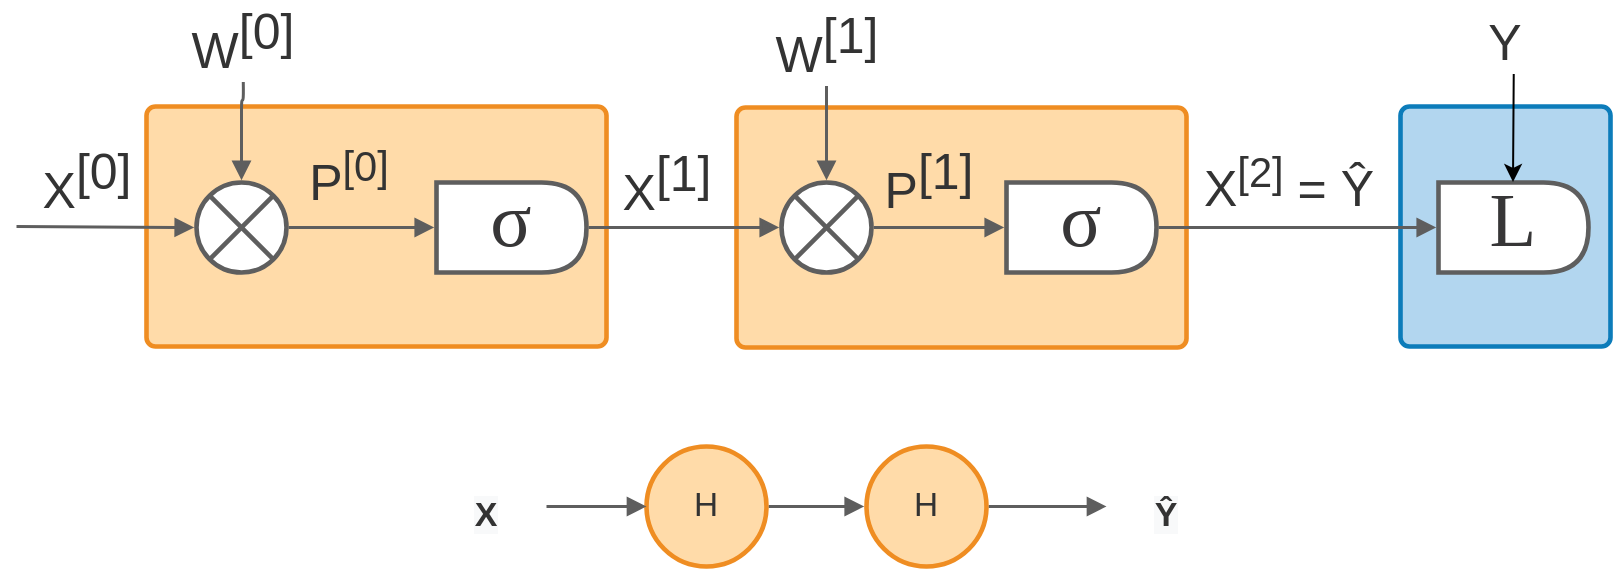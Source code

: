 <mxfile version="15.5.0" type="device" pages="3"><diagram id="AOunLaV0t2GVKGixL7_4" name="Simplest NN"><mxGraphModel dx="946" dy="564" grid="1" gridSize="10" guides="1" tooltips="1" connect="1" arrows="1" fold="1" page="1" pageScale="1" pageWidth="850" pageHeight="1100" math="0" shadow="0"><root><mxCell id="0"/><mxCell id="1" parent="0"/><UserObject label="" lucidchartObjectId="SSlBVGwnO1DY" id="9Qh6WSL8mZIM9em3nAmC-1"><mxCell style="html=1;overflow=block;blockSpacing=1;whiteSpace=wrap;;whiteSpace=wrap;fontSize=13;spacing=9;strokeColor=#ef8d22;strokeOpacity=100;fillOpacity=100;rounded=1;absoluteArcSize=1;arcSize=9;fillColor=#ffdba9;strokeWidth=2.3;" vertex="1" parent="1"><mxGeometry x="230" y="210" width="230" height="120" as="geometry"/></mxCell></UserObject><UserObject label="" lucidchartObjectId="HUlBG.UAES2w" id="9Qh6WSL8mZIM9em3nAmC-2"><mxCell style="html=1;overflow=block;blockSpacing=1;whiteSpace=wrap;shape=mxgraph.flowchart.or;whiteSpace=wrap;fontSize=13;spacing=3.8;strokeColor=#5e5e5e;strokeOpacity=100;rounded=1;absoluteArcSize=1;arcSize=9;strokeWidth=2.3;" vertex="1" parent="1"><mxGeometry x="255" y="248" width="45" height="45" as="geometry"/></mxCell></UserObject><UserObject label="σ" lucidchartObjectId="7UlBHRXMErFb" id="9Qh6WSL8mZIM9em3nAmC-3"><mxCell style="html=1;overflow=block;blockSpacing=1;whiteSpace=wrap;shape=delay;whiteSpace=wrap;fontSize=38.3;fontFamily=Source Sans Pro;fontColor=#373637;spacing=3.8;verticalAlign=bottom;strokeColor=#5e5e5e;strokeOpacity=100;rounded=1;absoluteArcSize=1;arcSize=9;strokeWidth=2.3;" vertex="1" parent="1"><mxGeometry x="375" y="248" width="75" height="45" as="geometry"/></mxCell></UserObject><UserObject label="" lucidchartObjectId="4WlBpPa79QYx" id="9Qh6WSL8mZIM9em3nAmC-4"><mxCell style="html=1;jettySize=18;whiteSpace=wrap;fontSize=13;strokeColor=#5E5E5E;strokeWidth=1.5;rounded=1;arcSize=12;edgeStyle=orthogonalEdgeStyle;startArrow=none;;endArrow=block;endFill=1;;entryX=-0.025;entryY=0.5;entryPerimeter=0;" edge="1" parent="1" target="9Qh6WSL8mZIM9em3nAmC-2"><mxGeometry width="100" height="100" relative="1" as="geometry"><Array as="points"/><mxPoint x="165" y="270" as="sourcePoint"/></mxGeometry></mxCell></UserObject><mxCell id="9Qh6WSL8mZIM9em3nAmC-5" value="&lt;div style=&quot;display: flex; justify-content: center; text-align: center; align-items: baseline; font-size: 25px; line-height: 1.25; margin-top: -2px;&quot;&gt;&lt;span style=&quot;font-size: 25px;&quot;&gt;&lt;span style=&quot;font-size: 25px; color: rgb(51, 51, 51);&quot;&gt;X&lt;sup style=&quot;font-size: 25px;&quot;&gt;[0]&lt;/sup&gt;&lt;/span&gt;&lt;/span&gt;&lt;/div&gt;" style="text;html=1;resizable=0;labelBackgroundColor=#ffffff;align=center;verticalAlign=middle;fontFamily=Helvetica;fontSize=25;fontStyle=0" vertex="1" parent="9Qh6WSL8mZIM9em3nAmC-4"><mxGeometry x="-0.415" relative="1" as="geometry"><mxPoint x="9" y="-22" as="offset"/></mxGeometry></mxCell><UserObject label="" lucidchartObjectId="9WlBgwLq7~tI" id="9Qh6WSL8mZIM9em3nAmC-6"><mxCell style="html=1;jettySize=18;whiteSpace=wrap;overflow=block;blockSpacing=1;fontSize=13;strokeColor=#5E5E5E;strokeWidth=1.5;rounded=1;arcSize=12;edgeStyle=orthogonalEdgeStyle;startArrow=none;;endArrow=block;endFill=1;;exitX=1.025;exitY=0.5;exitPerimeter=0;entryX=-0.015;entryY=0.5;entryPerimeter=0;" edge="1" parent="1" source="9Qh6WSL8mZIM9em3nAmC-2" target="9Qh6WSL8mZIM9em3nAmC-3"><mxGeometry width="100" height="100" relative="1" as="geometry"><Array as="points"/></mxGeometry></mxCell></UserObject><mxCell id="9Qh6WSL8mZIM9em3nAmC-7" value="&lt;div style=&quot;display: flex ; justify-content: center ; text-align: center ; align-items: baseline ; font-size: 25px ; line-height: 1.25 ; margin-top: -2px&quot;&gt;&lt;span style=&quot;font-size: 25px&quot;&gt;&lt;span style=&quot;font-size: 25px; color: rgb(51, 51, 51);&quot;&gt;P&lt;sup&gt;[0]&lt;/sup&gt;&lt;/span&gt;&lt;/span&gt;&lt;/div&gt;" style="text;html=1;resizable=0;labelBackgroundColor=none;align=center;verticalAlign=middle;fontSize=25;fontStyle=0" vertex="1" parent="9Qh6WSL8mZIM9em3nAmC-6"><mxGeometry x="-0.179" relative="1" as="geometry"><mxPoint y="-25" as="offset"/></mxGeometry></mxCell><UserObject label="" lucidchartObjectId="WXlBfupk9H2D" id="9Qh6WSL8mZIM9em3nAmC-8"><mxCell style="html=1;jettySize=18;whiteSpace=wrap;overflow=block;blockSpacing=1;fontSize=13;strokeColor=#5E5E5E;strokeWidth=1.5;rounded=1;arcSize=12;edgeStyle=orthogonalEdgeStyle;startArrow=none;;endArrow=block;endFill=1;;entryX=0.5;entryY=-0.025;entryPerimeter=0;" edge="1" parent="1" target="9Qh6WSL8mZIM9em3nAmC-2"><mxGeometry width="100" height="100" relative="1" as="geometry"><Array as="points"/><mxPoint x="278" y="165" as="sourcePoint"/></mxGeometry></mxCell></UserObject><mxCell id="9Qh6WSL8mZIM9em3nAmC-9" value="&lt;div style=&quot;display: flex; justify-content: center; text-align: center; align-items: baseline; font-size: 25px; line-height: 1.25; margin-top: -2px;&quot;&gt;&lt;span style=&quot;font-size: 25px;&quot;&gt;&lt;span style=&quot;font-size: 25px; color: rgb(51, 51, 51);&quot;&gt;W&lt;sup style=&quot;font-size: 25px;&quot;&gt;[0]&lt;/sup&gt;&lt;/span&gt;&lt;/span&gt;&lt;/div&gt;" style="text;html=1;resizable=0;labelBackgroundColor=#ffffff;align=center;verticalAlign=middle;fontSize=25;fontStyle=0" vertex="1" parent="9Qh6WSL8mZIM9em3nAmC-8"><mxGeometry x="-1" relative="1" as="geometry"><mxPoint y="13" as="offset"/></mxGeometry></mxCell><UserObject label="" lucidchartObjectId="VYlBW.0-RY.i" id="9Qh6WSL8mZIM9em3nAmC-10"><mxCell style="html=1;overflow=block;blockSpacing=1;whiteSpace=wrap;;whiteSpace=wrap;fontSize=13;spacing=9;strokeColor=#ef8d22;strokeOpacity=100;fillOpacity=100;rounded=1;absoluteArcSize=1;arcSize=9;fillColor=#ffdba9;strokeWidth=2.3;" vertex="1" parent="1"><mxGeometry x="525" y="210.5" width="225" height="120" as="geometry"/></mxCell></UserObject><UserObject label="" lucidchartObjectId="VYlBLujOddyn" id="9Qh6WSL8mZIM9em3nAmC-11"><mxCell style="html=1;overflow=block;blockSpacing=1;whiteSpace=wrap;shape=mxgraph.flowchart.or;whiteSpace=wrap;fontSize=13;spacing=3.8;strokeColor=#5e5e5e;strokeOpacity=100;rounded=1;absoluteArcSize=1;arcSize=9;strokeWidth=2.3;" vertex="1" parent="1"><mxGeometry x="547.5" y="248" width="45" height="45" as="geometry"/></mxCell></UserObject><UserObject label="σ" lucidchartObjectId="VYlBEFYxvSdh" id="9Qh6WSL8mZIM9em3nAmC-12"><mxCell style="html=1;overflow=block;blockSpacing=1;whiteSpace=wrap;shape=delay;whiteSpace=wrap;fontSize=38.3;fontFamily=Source Sans Pro;fontColor=#373637;spacing=3.8;verticalAlign=bottom;strokeColor=#5e5e5e;strokeOpacity=100;rounded=1;absoluteArcSize=1;arcSize=9;strokeWidth=2.3;" vertex="1" parent="1"><mxGeometry x="660" y="248" width="75" height="45" as="geometry"/></mxCell></UserObject><UserObject label="" lucidchartObjectId="VYlB6M1DQoHe" id="9Qh6WSL8mZIM9em3nAmC-13"><mxCell style="html=1;jettySize=18;whiteSpace=wrap;overflow=block;blockSpacing=1;fontSize=13;strokeColor=#5E5E5E;strokeWidth=1.5;rounded=1;arcSize=12;edgeStyle=orthogonalEdgeStyle;startArrow=none;;endArrow=block;endFill=1;;exitX=1.025;exitY=0.5;exitPerimeter=0;entryX=-0.015;entryY=0.5;entryPerimeter=0;" edge="1" parent="1" source="9Qh6WSL8mZIM9em3nAmC-11" target="9Qh6WSL8mZIM9em3nAmC-12"><mxGeometry width="100" height="100" relative="1" as="geometry"><Array as="points"/></mxGeometry></mxCell></UserObject><mxCell id="9Qh6WSL8mZIM9em3nAmC-14" value="&lt;div style=&quot;display: flex; justify-content: center; text-align: center; align-items: baseline; font-size: 25px; line-height: 1.25; margin-top: -2px;&quot;&gt;&lt;span style=&quot;font-size: 25px;&quot;&gt;&lt;span style=&quot;font-size: 25px; color: rgb(51, 51, 51);&quot;&gt;P&lt;sup style=&quot;font-size: 25px;&quot;&gt;[1]&lt;/sup&gt;&lt;/span&gt;&lt;/span&gt;&lt;/div&gt;" style="text;html=1;resizable=0;labelBackgroundColor=none;align=center;verticalAlign=middle;fontSize=25;fontStyle=0" vertex="1" parent="9Qh6WSL8mZIM9em3nAmC-13"><mxGeometry x="-0.179" relative="1" as="geometry"><mxPoint y="-23" as="offset"/></mxGeometry></mxCell><UserObject label="" lucidchartObjectId="VYlBd15kmOVS" id="9Qh6WSL8mZIM9em3nAmC-15"><mxCell style="html=1;jettySize=18;whiteSpace=wrap;overflow=block;blockSpacing=1;fontSize=13;strokeColor=#5E5E5E;strokeWidth=1.5;rounded=1;arcSize=12;edgeStyle=orthogonalEdgeStyle;startArrow=none;;endArrow=block;endFill=1;;entryX=0.5;entryY=-0.025;entryPerimeter=0;" edge="1" parent="1" target="9Qh6WSL8mZIM9em3nAmC-11"><mxGeometry width="100" height="100" relative="1" as="geometry"><Array as="points"/><mxPoint x="593" y="165" as="sourcePoint"/></mxGeometry></mxCell></UserObject><mxCell id="9Qh6WSL8mZIM9em3nAmC-16" value="&lt;div style=&quot;display: flex; justify-content: center; text-align: center; align-items: baseline; font-size: 25px; line-height: 1.25; margin-top: -2px;&quot;&gt;&lt;span style=&quot;font-size: 25px;&quot;&gt;&lt;span style=&quot;font-size: 25px; color: rgb(51, 51, 51);&quot;&gt;W&lt;sup style=&quot;font-size: 25px;&quot;&gt;[1]&lt;/sup&gt;&lt;/span&gt;&lt;/span&gt;&lt;/div&gt;" style="text;html=1;resizable=0;labelBackgroundColor=#ffffff;align=center;verticalAlign=middle;fontSize=25;fontStyle=0" vertex="1" parent="9Qh6WSL8mZIM9em3nAmC-15"><mxGeometry x="-1" relative="1" as="geometry"><mxPoint x="-23" y="15" as="offset"/></mxGeometry></mxCell><mxCell id="9Qh6WSL8mZIM9em3nAmC-30" style="edgeStyle=orthogonalEdgeStyle;rounded=0;orthogonalLoop=1;jettySize=auto;html=1;exitX=0;exitY=0;exitDx=0;exitDy=0;fontFamily=Helvetica;fontSize=25;" edge="1" parent="9Qh6WSL8mZIM9em3nAmC-15" source="9Qh6WSL8mZIM9em3nAmC-16" target="9Qh6WSL8mZIM9em3nAmC-16"><mxGeometry relative="1" as="geometry"/></mxCell><mxCell id="9Qh6WSL8mZIM9em3nAmC-31" style="edgeStyle=orthogonalEdgeStyle;rounded=0;orthogonalLoop=1;jettySize=auto;html=1;exitX=0;exitY=0;exitDx=0;exitDy=0;fontFamily=Helvetica;fontSize=25;" edge="1" parent="9Qh6WSL8mZIM9em3nAmC-15" source="9Qh6WSL8mZIM9em3nAmC-16" target="9Qh6WSL8mZIM9em3nAmC-16"><mxGeometry relative="1" as="geometry"/></mxCell><UserObject label="" lucidchartObjectId="aXlBlJOn0Bne" id="9Qh6WSL8mZIM9em3nAmC-17"><mxCell style="html=1;jettySize=18;whiteSpace=wrap;overflow=block;blockSpacing=1;fontSize=13;strokeColor=#5E5E5E;strokeWidth=1.5;rounded=1;arcSize=12;edgeStyle=orthogonalEdgeStyle;startArrow=none;;endArrow=block;endFill=1;;exitX=1.015;exitY=0.5;exitPerimeter=0;entryX=-0.025;entryY=0.5;entryPerimeter=0;" edge="1" parent="1" source="9Qh6WSL8mZIM9em3nAmC-3" target="9Qh6WSL8mZIM9em3nAmC-11"><mxGeometry width="100" height="100" relative="1" as="geometry"><Array as="points"/></mxGeometry></mxCell></UserObject><mxCell id="9Qh6WSL8mZIM9em3nAmC-18" value="&lt;div style=&quot;display: flex; justify-content: center; text-align: center; align-items: baseline; font-size: 25px; line-height: 1.25; margin-top: -2px;&quot;&gt;&lt;span style=&quot;font-size: 25px;&quot;&gt;&lt;span style=&quot;font-size: 25px; color: rgb(51, 51, 51);&quot;&gt;X&lt;sup style=&quot;font-size: 25px;&quot;&gt;[1]&lt;/sup&gt;&lt;/span&gt;&lt;/span&gt;&lt;/div&gt;" style="text;html=1;resizable=0;labelBackgroundColor=#ffffff;align=center;verticalAlign=middle;fontSize=25;fontStyle=0" vertex="1" parent="9Qh6WSL8mZIM9em3nAmC-17"><mxGeometry relative="1" as="geometry"><mxPoint x="-9" y="-22" as="offset"/></mxGeometry></mxCell><UserObject label="" lucidchartObjectId="e2lB2MiCS5gn" id="9Qh6WSL8mZIM9em3nAmC-19"><mxCell style="html=1;overflow=block;blockSpacing=1;whiteSpace=wrap;;whiteSpace=wrap;fontSize=13;spacing=9;strokeColor=#0c7cba;strokeOpacity=100;fillOpacity=100;rounded=1;absoluteArcSize=1;arcSize=9;fillColor=#b2d6ef;strokeWidth=2.3;" vertex="1" parent="1"><mxGeometry x="857" y="210" width="105" height="120" as="geometry"/></mxCell></UserObject><UserObject label="L" lucidchartObjectId="e2lB3jPU14Hr" id="9Qh6WSL8mZIM9em3nAmC-20"><mxCell style="html=1;overflow=block;blockSpacing=1;whiteSpace=wrap;shape=delay;whiteSpace=wrap;fontSize=38.3;fontFamily=Source Sans Pro;fontColor=#373637;spacing=3.8;verticalAlign=bottom;strokeColor=#5e5e5e;strokeOpacity=100;rounded=1;absoluteArcSize=1;arcSize=9;strokeWidth=2.3;" vertex="1" parent="1"><mxGeometry x="876" y="248" width="75" height="45" as="geometry"/></mxCell></UserObject><UserObject label="" lucidchartObjectId="VYlBIJuAg8DP" id="9Qh6WSL8mZIM9em3nAmC-23"><mxCell style="html=1;jettySize=18;whiteSpace=wrap;fontSize=13;strokeColor=#5E5E5E;strokeWidth=1.5;rounded=1;arcSize=12;edgeStyle=orthogonalEdgeStyle;startArrow=none;;endArrow=block;endFill=1;;exitX=1.015;exitY=0.5;exitPerimeter=0;entryX=-0.015;entryY=0.5;entryPerimeter=0;" edge="1" parent="1" source="9Qh6WSL8mZIM9em3nAmC-12" target="9Qh6WSL8mZIM9em3nAmC-20"><mxGeometry width="100" height="100" relative="1" as="geometry"><Array as="points"/></mxGeometry></mxCell></UserObject><mxCell id="9Qh6WSL8mZIM9em3nAmC-24" value="&lt;div style=&quot;display: flex ; justify-content: center ; text-align: center ; align-items: baseline ; font-size: 25px ; line-height: 1.25 ; margin-top: -2px&quot;&gt;&lt;span style=&quot;font-size: 25px&quot;&gt;&lt;span style=&quot;font-size: 25px; color: rgb(51, 51, 51);&quot;&gt;X&lt;sup&gt;[2]&lt;/sup&gt; = Ŷ&lt;/span&gt;&lt;/span&gt;&lt;/div&gt;" style="text;html=1;resizable=0;labelBackgroundColor=#ffffff;align=center;verticalAlign=middle;fontSize=25;fontStyle=0" vertex="1" parent="9Qh6WSL8mZIM9em3nAmC-23"><mxGeometry relative="1" as="geometry"><mxPoint x="-5" y="-22" as="offset"/></mxGeometry></mxCell><UserObject label="H" lucidchartObjectId="nxmBQhpIDu85" id="9Qh6WSL8mZIM9em3nAmC-25"><mxCell style="html=1;overflow=block;blockSpacing=1;whiteSpace=wrap;ellipse;whiteSpace=wrap;fontSize=16.7;fontColor=#333333;spacing=3.8;strokeColor=#ef8d22;strokeOpacity=100;fillOpacity=100;rounded=1;absoluteArcSize=1;arcSize=9;fillColor=#ffdba9;strokeWidth=2.3;" vertex="1" parent="1"><mxGeometry x="480" y="380" width="60" height="60" as="geometry"/></mxCell></UserObject><UserObject label="" lucidchartObjectId="rxmB7mXgEy~n" id="9Qh6WSL8mZIM9em3nAmC-26"><mxCell style="html=1;jettySize=18;whiteSpace=wrap;overflow=block;blockSpacing=1;fontSize=13;strokeColor=#5E5E5E;strokeWidth=1.5;rounded=1;arcSize=12;edgeStyle=orthogonalEdgeStyle;startArrow=none;;endArrow=block;endFill=1;;exitX=1.019;exitY=0.5;exitPerimeter=0;entryX=-0.019;entryY=0.5;entryPerimeter=0;" edge="1" parent="1" source="9Qh6WSL8mZIM9em3nAmC-25" target="9Qh6WSL8mZIM9em3nAmC-27"><mxGeometry width="100" height="100" relative="1" as="geometry"><Array as="points"/></mxGeometry></mxCell></UserObject><UserObject label="H" lucidchartObjectId="EBmB6khApvhR" id="9Qh6WSL8mZIM9em3nAmC-27"><mxCell style="html=1;overflow=block;blockSpacing=1;whiteSpace=wrap;ellipse;whiteSpace=wrap;fontSize=16.7;fontColor=#333333;spacing=3.8;strokeColor=#ef8d22;strokeOpacity=100;fillOpacity=100;rounded=1;absoluteArcSize=1;arcSize=9;fillColor=#ffdba9;strokeWidth=2.3;" vertex="1" parent="1"><mxGeometry x="590" y="380" width="60" height="60" as="geometry"/></mxCell></UserObject><UserObject label="" lucidchartObjectId="EBmBf-AUFQE2" id="9Qh6WSL8mZIM9em3nAmC-28"><mxCell style="html=1;jettySize=18;whiteSpace=wrap;overflow=block;blockSpacing=1;fontSize=13;strokeColor=#5E5E5E;strokeWidth=1.5;rounded=1;arcSize=12;edgeStyle=orthogonalEdgeStyle;startArrow=none;;endArrow=block;endFill=1;;exitX=1.019;exitY=0.5;exitPerimeter=0;entryX=0;entryY=0.5;entryDx=0;entryDy=0;" edge="1" parent="1" source="9Qh6WSL8mZIM9em3nAmC-27" target="9Qh6WSL8mZIM9em3nAmC-41"><mxGeometry width="100" height="100" relative="1" as="geometry"><Array as="points"/><mxPoint x="723.86" y="410" as="targetPoint"/></mxGeometry></mxCell></UserObject><mxCell id="9Qh6WSL8mZIM9em3nAmC-33" value="&lt;div style=&quot;display: flex ; justify-content: center ; text-align: center ; align-items: baseline ; font-size: 25px ; line-height: 1.25 ; margin-top: -2px&quot;&gt;&lt;span style=&quot;font-size: 25px&quot;&gt;&lt;br&gt;&lt;/span&gt;&lt;/div&gt;" style="text;html=1;resizable=0;labelBackgroundColor=#ffffff;align=center;verticalAlign=middle;fontSize=25;" vertex="1" parent="1"><mxGeometry x="547.5" y="210" as="geometry"><mxPoint x="369" y="-32" as="offset"/></mxGeometry></mxCell><mxCell id="9Qh6WSL8mZIM9em3nAmC-41" value="&lt;meta charset=&quot;utf-8&quot;&gt;&lt;span style=&quot;color: rgb(51, 51, 51); font-family: helvetica; font-size: 17px; font-style: normal; font-weight: 700; letter-spacing: normal; text-align: center; text-indent: 0px; text-transform: none; word-spacing: 0px; background-color: rgb(248, 249, 250); display: inline; float: none;&quot;&gt;Ŷ&lt;/span&gt;" style="rounded=0;whiteSpace=wrap;html=1;labelBackgroundColor=none;fontFamily=Helvetica;fontSize=25;strokeColor=none;fillColor=none;" vertex="1" parent="1"><mxGeometry x="710" y="380" width="60" height="60" as="geometry"/></mxCell><mxCell id="9Qh6WSL8mZIM9em3nAmC-42" value="&lt;span style=&quot;color: rgb(51 , 51 , 51) ; font-family: &amp;#34;helvetica&amp;#34; ; font-size: 17px ; font-style: normal ; font-weight: 700 ; letter-spacing: normal ; text-align: center ; text-indent: 0px ; text-transform: none ; word-spacing: 0px ; background-color: rgb(248 , 249 , 250) ; display: inline ; float: none&quot;&gt;X&lt;/span&gt;" style="rounded=0;whiteSpace=wrap;html=1;labelBackgroundColor=none;fontFamily=Helvetica;fontSize=25;strokeColor=none;fillColor=none;" vertex="1" parent="1"><mxGeometry x="370" y="380" width="60" height="60" as="geometry"/></mxCell><UserObject label="" lucidchartObjectId="rxmB7mXgEy~n" id="9Qh6WSL8mZIM9em3nAmC-44"><mxCell style="html=1;jettySize=18;whiteSpace=wrap;overflow=block;blockSpacing=1;fontSize=13;strokeColor=#5E5E5E;strokeWidth=1.5;rounded=1;arcSize=12;edgeStyle=orthogonalEdgeStyle;startArrow=none;;endArrow=block;endFill=1;;entryX=0;entryY=0.5;entryDx=0;entryDy=0;exitX=1;exitY=0.5;exitDx=0;exitDy=0;" edge="1" parent="1" source="9Qh6WSL8mZIM9em3nAmC-42" target="9Qh6WSL8mZIM9em3nAmC-25"><mxGeometry width="100" height="100" relative="1" as="geometry"><Array as="points"/><mxPoint x="420" y="410" as="sourcePoint"/><mxPoint x="470.86" y="410" as="targetPoint"/></mxGeometry></mxCell></UserObject><mxCell id="bORxP1GiZiKu_43oW-iK-2" value="" style="edgeStyle=orthogonalEdgeStyle;rounded=0;orthogonalLoop=1;jettySize=auto;html=1;fontFamily=Helvetica;fontSize=25;entryX=0.5;entryY=0;entryDx=0;entryDy=0;" edge="1" parent="1" source="bORxP1GiZiKu_43oW-iK-1" target="9Qh6WSL8mZIM9em3nAmC-20"><mxGeometry relative="1" as="geometry"><Array as="points"><mxPoint x="914" y="175"/><mxPoint x="914" y="212"/></Array></mxGeometry></mxCell><mxCell id="bORxP1GiZiKu_43oW-iK-1" value="&lt;div style=&quot;display: flex ; justify-content: center ; text-align: center ; align-items: baseline ; font-size: 25px ; line-height: 1.25 ; margin-top: -2px&quot;&gt;&lt;span style=&quot;font-size: 25px&quot;&gt;&lt;font color=&quot;#333333&quot;&gt;Y&lt;/font&gt;&lt;/span&gt;&lt;/div&gt;" style="text;html=1;resizable=0;labelBackgroundColor=#ffffff;align=center;verticalAlign=middle;fontSize=25;fontStyle=0" vertex="1" parent="1"><mxGeometry x="909" y="179" as="geometry"/></mxCell><mxCell id="bORxP1GiZiKu_43oW-iK-3" style="edgeStyle=orthogonalEdgeStyle;rounded=0;orthogonalLoop=1;jettySize=auto;html=1;exitX=0;exitY=0;exitDx=0;exitDy=0;fontFamily=Helvetica;fontSize=25;" edge="1" parent="1" source="bORxP1GiZiKu_43oW-iK-1" target="bORxP1GiZiKu_43oW-iK-1"><mxGeometry relative="1" as="geometry"/></mxCell></root></mxGraphModel></diagram><diagram id="6ciUjUUiJQdEeKueb_lU" name="Influence Paths"><mxGraphModel dx="1113" dy="664" grid="1" gridSize="10" guides="1" tooltips="1" connect="1" arrows="1" fold="1" page="1" pageScale="1" pageWidth="850" pageHeight="1100" math="0" shadow="0"><root><mxCell id="8WD_aWgpBRG79YnzKBgd-0"/><mxCell id="8WD_aWgpBRG79YnzKBgd-1" parent="8WD_aWgpBRG79YnzKBgd-0"/><UserObject label="&lt;span style=&quot;color: rgba(0 , 0 , 0 , 0) ; font-family: monospace ; font-size: 0px&quot;&gt;%3CmxGraphModel%3E%3Croot%3E%3CmxCell%20id%3D%220%22%2F%3E%3CmxCell%20id%3D%221%22%20parent%3D%220%22%2F%3E%3CUserObject%20label%3D%22L%22%20lucidchartObjectId%3D%22e2lB3jPU14Hr%22%20id%3D%222%22%3E%3CmxCell%20style%3D%22html%3D1%3Boverflow%3Dblock%3BblockSpacing%3D1%3BwhiteSpace%3Dwrap%3Bshape%3Ddelay%3BwhiteSpace%3Dwrap%3BfontSize%3D38.3%3BfontFamily%3DSource%20Sans%20Pro%3BfontColor%3D%23373637%3Bspacing%3D3.8%3BverticalAlign%3Dbottom%3BstrokeColor%3D%235e5e5e%3BstrokeOpacity%3D100%3Brounded%3D1%3BabsoluteArcSize%3D1%3BarcSize%3D9%3BstrokeWidth%3D2.3%3B%22%20vertex%3D%221%22%20parent%3D%221%22%3E%3CmxGeometry%20x%3D%22876%22%20y%3D%22248%22%20width%3D%2275%22%20height%3D%2245%22%20as%3D%22geometry%22%2F%3E%3C%2FmxCell%3E%3C%2FUserObject%3E%3C%2Froot%3E%3C%2FmxGraphModel%3E&lt;/span&gt;" lucidchartObjectId="e2lB2MiCS5gn" id="xLWwpbHsCFr-Xy_qLmky-0"><mxCell style="html=1;overflow=block;blockSpacing=1;whiteSpace=wrap;;whiteSpace=wrap;fontSize=13;spacing=9;strokeColor=#0c7cba;strokeOpacity=100;fillOpacity=100;rounded=1;absoluteArcSize=1;arcSize=9;fillColor=#b2d6ef;strokeWidth=2.3;" vertex="1" parent="8WD_aWgpBRG79YnzKBgd-1"><mxGeometry x="1108" y="721" width="70" height="70" as="geometry"/></mxCell></UserObject><UserObject label="H" lucidchartObjectId="JGbDhLTSq3vp" id="8WD_aWgpBRG79YnzKBgd-2"><mxCell style="html=1;overflow=block;blockSpacing=1;whiteSpace=wrap;ellipse;whiteSpace=wrap;fontSize=16.7;fontColor=#333333;spacing=3.8;strokeColor=#ef8d22;strokeOpacity=100;fillOpacity=100;rounded=1;absoluteArcSize=1;arcSize=9;fillColor=#ffdba9;strokeWidth=2.3;" vertex="1" parent="8WD_aWgpBRG79YnzKBgd-1"><mxGeometry x="658" y="645" width="60" height="60" as="geometry"/></mxCell></UserObject><UserObject label="&lt;div style=&quot;display: flex ; justify-content: center ; text-align: center ; align-items: baseline ; font-size: 0 ; line-height: 1.25 ; margin-top: -2px&quot;&gt;&lt;span&gt;&lt;span style=&quot;font-size: 16.7px ; color: #333333 ; font-weight: bold&quot;&gt;X&lt;sub&gt;0&lt;/sub&gt;&lt;/span&gt;&lt;/span&gt;&lt;/div&gt;" lucidchartObjectId="JGbDs4wTMCjo" id="8WD_aWgpBRG79YnzKBgd-3"><mxCell style="html=1;overflow=block;blockSpacing=1;whiteSpace=wrap;ellipse;whiteSpace=wrap;fontSize=13;spacing=3.8;strokeColor=none;strokeOpacity=100;rounded=1;absoluteArcSize=1;arcSize=9;strokeWidth=2.3;fillColor=none;" vertex="1" parent="8WD_aWgpBRG79YnzKBgd-1"><mxGeometry x="525" y="645" width="60" height="60" as="geometry"/></mxCell></UserObject><UserObject label="" lucidchartObjectId="JGbDf6IznU-6" id="8WD_aWgpBRG79YnzKBgd-4"><mxCell style="html=1;jettySize=18;whiteSpace=wrap;overflow=block;blockSpacing=1;fontSize=13;strokeColor=#C92D39;strokeOpacity=100;strokeWidth=4;arcSize=12;edgeStyle=orthogonalEdgeStyle;startArrow=none;;endArrow=none;;exitX=1.019;exitY=0.5;exitPerimeter=0;entryX=-0.019;entryY=0.5;entryPerimeter=0;rounded=1;" edge="1" parent="8WD_aWgpBRG79YnzKBgd-1" source="8WD_aWgpBRG79YnzKBgd-3" target="8WD_aWgpBRG79YnzKBgd-2"><mxGeometry width="100" height="100" relative="1" as="geometry"><Array as="points"/></mxGeometry></mxCell></UserObject><UserObject label="H" lucidchartObjectId="JGbD52HMojsT" id="8WD_aWgpBRG79YnzKBgd-5"><mxCell style="html=1;overflow=block;blockSpacing=1;whiteSpace=wrap;ellipse;whiteSpace=wrap;fontSize=16.7;fontColor=#333333;spacing=3.8;strokeColor=#ef8d22;strokeOpacity=100;fillOpacity=100;rounded=1;absoluteArcSize=1;arcSize=9;fillColor=#ffdba9;strokeWidth=2.3;" vertex="1" parent="8WD_aWgpBRG79YnzKBgd-1"><mxGeometry x="658" y="720" width="60" height="60" as="geometry"/></mxCell></UserObject><UserObject label="&lt;div style=&quot;display: flex ; justify-content: center ; text-align: center ; align-items: baseline ; font-size: 0 ; line-height: 1.25 ; margin-top: -2px&quot;&gt;&lt;span&gt;&lt;span style=&quot;font-size: 16.7px ; color: #333333 ; font-weight: bold&quot;&gt;X&lt;sub&gt;1&lt;/sub&gt;&lt;/span&gt;&lt;/span&gt;&lt;/div&gt;" lucidchartObjectId="JGbDOnqHy4-D" id="8WD_aWgpBRG79YnzKBgd-6"><mxCell style="html=1;overflow=block;blockSpacing=1;whiteSpace=wrap;ellipse;whiteSpace=wrap;fontSize=13;spacing=3.8;strokeColor=none;strokeOpacity=100;rounded=1;absoluteArcSize=1;arcSize=9;strokeWidth=2.3;fillColor=none;" vertex="1" parent="8WD_aWgpBRG79YnzKBgd-1"><mxGeometry x="525" y="720" width="60" height="60" as="geometry"/></mxCell></UserObject><UserObject label="" lucidchartObjectId="JGbDUfOP0RtZ" id="8WD_aWgpBRG79YnzKBgd-7"><mxCell style="html=1;jettySize=18;whiteSpace=wrap;overflow=block;blockSpacing=1;fontSize=13;strokeColor=#5E5E5E;strokeWidth=0.8;rounded=1;arcSize=12;edgeStyle=orthogonalEdgeStyle;startArrow=none;;endArrow=none;;exitX=1.019;exitY=0.5;exitPerimeter=0;entryX=-0.019;entryY=0.5;entryPerimeter=0;" edge="1" parent="8WD_aWgpBRG79YnzKBgd-1" source="8WD_aWgpBRG79YnzKBgd-6" target="8WD_aWgpBRG79YnzKBgd-5"><mxGeometry width="100" height="100" relative="1" as="geometry"><Array as="points"/></mxGeometry></mxCell></UserObject><UserObject label="" lucidchartObjectId="JGbDNGh43z~1" id="8WD_aWgpBRG79YnzKBgd-8"><mxCell style="html=1;jettySize=18;whiteSpace=wrap;overflow=block;blockSpacing=1;fontSize=13;strokeColor=#5E5E5E;strokeWidth=0.8;rounded=1;arcSize=12;edgeStyle=orthogonalEdgeStyle;curved=1;startArrow=none;;endArrow=none;;exitX=1.019;exitY=0.5;exitPerimeter=0;entryX=-0.019;entryY=0.5;entryPerimeter=0;" edge="1" parent="8WD_aWgpBRG79YnzKBgd-1" source="8WD_aWgpBRG79YnzKBgd-6" target="8WD_aWgpBRG79YnzKBgd-2"><mxGeometry width="100" height="100" relative="1" as="geometry"><Array as="points"/></mxGeometry></mxCell></UserObject><UserObject label="" lucidchartObjectId="JGbDvC9v~-Gd" id="8WD_aWgpBRG79YnzKBgd-9"><mxCell style="html=1;jettySize=18;whiteSpace=wrap;overflow=block;blockSpacing=1;fontSize=13;strokeColor=#5E5E5E;strokeWidth=0.8;rounded=1;arcSize=12;edgeStyle=orthogonalEdgeStyle;curved=1;startArrow=none;;endArrow=none;;exitX=1.019;exitY=0.5;exitPerimeter=0;entryX=-0.019;entryY=0.5;entryPerimeter=0;" edge="1" parent="8WD_aWgpBRG79YnzKBgd-1" source="8WD_aWgpBRG79YnzKBgd-3" target="8WD_aWgpBRG79YnzKBgd-5"><mxGeometry width="100" height="100" relative="1" as="geometry"><Array as="points"/></mxGeometry></mxCell></UserObject><UserObject label="H" lucidchartObjectId="JGbDPKUkQGZf" id="8WD_aWgpBRG79YnzKBgd-11"><mxCell style="html=1;overflow=block;blockSpacing=1;whiteSpace=wrap;ellipse;whiteSpace=wrap;fontSize=16.7;fontColor=#333333;spacing=3.8;strokeColor=#ef8d22;strokeOpacity=100;fillOpacity=100;rounded=1;absoluteArcSize=1;arcSize=9;fillColor=#ffdba9;strokeWidth=2.3;" vertex="1" parent="8WD_aWgpBRG79YnzKBgd-1"><mxGeometry x="795" y="645" width="60" height="60" as="geometry"/></mxCell></UserObject><UserObject label="H" lucidchartObjectId="JGbDPd9iLGiN" id="8WD_aWgpBRG79YnzKBgd-12"><mxCell style="html=1;overflow=block;blockSpacing=1;whiteSpace=wrap;ellipse;whiteSpace=wrap;fontSize=16.7;fontColor=#333333;spacing=3.8;strokeColor=#ef8d22;strokeOpacity=100;fillOpacity=100;rounded=1;absoluteArcSize=1;arcSize=9;fillColor=#ffdba9;strokeWidth=2.3;" vertex="1" parent="8WD_aWgpBRG79YnzKBgd-1"><mxGeometry x="795" y="720" width="60" height="60" as="geometry"/></mxCell></UserObject><UserObject label="" lucidchartObjectId="JGbDMmnMl3JP" id="8WD_aWgpBRG79YnzKBgd-13"><mxCell style="html=1;jettySize=18;whiteSpace=wrap;overflow=block;blockSpacing=1;fontSize=13;strokeColor=#CC0000;strokeWidth=3;rounded=1;arcSize=12;edgeStyle=orthogonalEdgeStyle;startArrow=none;;endArrow=none;;exitX=1.019;exitY=0.5;exitPerimeter=0;entryX=-0.019;entryY=0.5;entryPerimeter=0;" edge="1" parent="8WD_aWgpBRG79YnzKBgd-1" source="8WD_aWgpBRG79YnzKBgd-2" target="8WD_aWgpBRG79YnzKBgd-11"><mxGeometry width="100" height="100" relative="1" as="geometry"><Array as="points"/></mxGeometry></mxCell></UserObject><UserObject label="" lucidchartObjectId="JGbDhSnymAa5" id="8WD_aWgpBRG79YnzKBgd-14"><mxCell style="html=1;jettySize=18;whiteSpace=wrap;overflow=block;blockSpacing=1;fontSize=13;strokeColor=#5E5E5E;strokeWidth=0.8;rounded=1;arcSize=12;edgeStyle=orthogonalEdgeStyle;startArrow=none;;endArrow=none;;exitX=1.019;exitY=0.5;exitPerimeter=0;entryX=-0.019;entryY=0.5;entryPerimeter=0;" edge="1" parent="8WD_aWgpBRG79YnzKBgd-1" source="8WD_aWgpBRG79YnzKBgd-5" target="8WD_aWgpBRG79YnzKBgd-12"><mxGeometry width="100" height="100" relative="1" as="geometry"><Array as="points"/></mxGeometry></mxCell></UserObject><UserObject label="" lucidchartObjectId="JGbDmk1ihsa3" id="8WD_aWgpBRG79YnzKBgd-15"><mxCell style="html=1;jettySize=18;whiteSpace=wrap;overflow=block;blockSpacing=1;fontSize=13;strokeColor=#5E5E5E;strokeWidth=0.8;rounded=1;arcSize=12;edgeStyle=orthogonalEdgeStyle;curved=1;startArrow=none;;endArrow=none;;exitX=1.019;exitY=0.5;exitPerimeter=0;entryX=-0.019;entryY=0.5;entryPerimeter=0;" edge="1" parent="8WD_aWgpBRG79YnzKBgd-1" source="8WD_aWgpBRG79YnzKBgd-2" target="8WD_aWgpBRG79YnzKBgd-12"><mxGeometry width="100" height="100" relative="1" as="geometry"><Array as="points"/></mxGeometry></mxCell></UserObject><UserObject label="" lucidchartObjectId="JGbDvhk4Zx4F" id="8WD_aWgpBRG79YnzKBgd-16"><mxCell style="html=1;jettySize=18;whiteSpace=wrap;overflow=block;blockSpacing=1;fontSize=13;strokeColor=#5E5E5E;strokeWidth=0.8;rounded=1;arcSize=12;edgeStyle=orthogonalEdgeStyle;curved=1;startArrow=none;;endArrow=none;;exitX=1.019;exitY=0.5;exitPerimeter=0;entryX=-0.019;entryY=0.5;entryPerimeter=0;" edge="1" parent="8WD_aWgpBRG79YnzKBgd-1" source="8WD_aWgpBRG79YnzKBgd-5" target="8WD_aWgpBRG79YnzKBgd-11"><mxGeometry width="100" height="100" relative="1" as="geometry"><Array as="points"/></mxGeometry></mxCell></UserObject><UserObject label="" lucidchartObjectId="JGbDMisb6V5V" id="8WD_aWgpBRG79YnzKBgd-17"><mxCell style="html=1;jettySize=18;whiteSpace=wrap;overflow=block;blockSpacing=1;fontSize=13;strokeColor=#CC0000;strokeOpacity=100;strokeWidth=4;rounded=1;arcSize=12;edgeStyle=orthogonalEdgeStyle;startArrow=none;;endArrow=classic;;exitX=1.019;exitY=0.5;exitPerimeter=0;entryX=-0.014;entryY=0.414;entryPerimeter=0;entryDx=0;entryDy=0;endFill=1;" edge="1" parent="8WD_aWgpBRG79YnzKBgd-1" source="8WD_aWgpBRG79YnzKBgd-68" target="xLWwpbHsCFr-Xy_qLmky-0"><mxGeometry width="100" height="100" relative="1" as="geometry"><Array as="points"/><mxPoint x="1078.86" y="750" as="targetPoint"/></mxGeometry></mxCell></UserObject><mxCell id="q8C_6zz0SHhAUjxw6SxL-0" value="&lt;span style=&quot;color: rgb(51 , 51 , 51)&quot;&gt;&lt;font style=&quot;font-size: 20px&quot;&gt;Ŷ&lt;/font&gt;&lt;/span&gt;" style="edgeLabel;html=1;align=center;verticalAlign=middle;resizable=0;points=[];fontSize=20;fontFamily=Helvetica;" vertex="1" connectable="0" parent="8WD_aWgpBRG79YnzKBgd-17"><mxGeometry x="-0.099" y="-1" relative="1" as="geometry"><mxPoint y="-21" as="offset"/></mxGeometry></mxCell><UserObject label="..." lucidchartObjectId="0GbDbwINIMhv" id="8WD_aWgpBRG79YnzKBgd-18"><mxCell style="html=1;overflow=block;blockSpacing=1;whiteSpace=wrap;ellipse;whiteSpace=wrap;fontSize=16.7;fontColor=#333333;fontStyle=1;spacing=3.8;strokeColor=none;strokeOpacity=100;rounded=1;absoluteArcSize=1;arcSize=9;strokeWidth=2.3;fillColor=none;" vertex="1" parent="8WD_aWgpBRG79YnzKBgd-1"><mxGeometry x="525" y="795" width="60" height="60" as="geometry"/></mxCell></UserObject><UserObject label="&lt;div style=&quot;display: flex ; justify-content: center ; text-align: center ; align-items: baseline ; font-size: 0 ; line-height: 1.25 ; margin-top: -2px&quot;&gt;&lt;span&gt;&lt;span style=&quot;font-size: 16.7px ; color: #333333 ; font-weight: bold&quot;&gt;X&lt;sub&gt;k&lt;/sub&gt;&lt;/span&gt;&lt;/span&gt;&lt;/div&gt;" lucidchartObjectId="0GbDfetx_IuI" id="8WD_aWgpBRG79YnzKBgd-19"><mxCell style="html=1;overflow=block;blockSpacing=1;whiteSpace=wrap;ellipse;whiteSpace=wrap;fontSize=13;spacing=3.8;strokeColor=none;strokeOpacity=100;rounded=1;absoluteArcSize=1;arcSize=9;strokeWidth=2.3;fillColor=none;" vertex="1" parent="8WD_aWgpBRG79YnzKBgd-1"><mxGeometry x="525" y="870" width="60" height="60" as="geometry"/></mxCell></UserObject><UserObject label="H" lucidchartObjectId="kHbDpA8AFuGD" id="8WD_aWgpBRG79YnzKBgd-20"><mxCell style="html=1;overflow=block;blockSpacing=1;whiteSpace=wrap;ellipse;whiteSpace=wrap;fontSize=16.7;fontColor=#333333;spacing=3.8;strokeColor=#ef8d22;strokeOpacity=100;fillOpacity=100;rounded=1;absoluteArcSize=1;arcSize=9;fillColor=#ffdba9;strokeWidth=2.3;" vertex="1" parent="8WD_aWgpBRG79YnzKBgd-1"><mxGeometry x="660" y="795" width="60" height="60" as="geometry"/></mxCell></UserObject><UserObject label="H" lucidchartObjectId="nHbDsp9oDr8J" id="8WD_aWgpBRG79YnzKBgd-21"><mxCell style="html=1;overflow=block;blockSpacing=1;whiteSpace=wrap;ellipse;whiteSpace=wrap;fontSize=16.7;fontColor=#333333;spacing=3.8;strokeColor=#ef8d22;strokeOpacity=100;fillOpacity=100;rounded=1;absoluteArcSize=1;arcSize=9;fillColor=#ffdba9;strokeWidth=2.3;" vertex="1" parent="8WD_aWgpBRG79YnzKBgd-1"><mxGeometry x="660" y="870" width="60" height="60" as="geometry"/></mxCell></UserObject><UserObject label="H" lucidchartObjectId="AIbD~YmW_UtB" id="8WD_aWgpBRG79YnzKBgd-22"><mxCell style="html=1;overflow=block;blockSpacing=1;whiteSpace=wrap;ellipse;whiteSpace=wrap;fontSize=16.7;fontColor=#333333;spacing=3.8;strokeColor=#ef8d22;strokeOpacity=100;fillOpacity=100;rounded=1;absoluteArcSize=1;arcSize=9;fillColor=#ffdba9;strokeWidth=2.3;" vertex="1" parent="8WD_aWgpBRG79YnzKBgd-1"><mxGeometry x="795" y="570" width="60" height="60" as="geometry"/></mxCell></UserObject><UserObject label="H" lucidchartObjectId="FIbDH.X4zREj" id="8WD_aWgpBRG79YnzKBgd-23"><mxCell style="html=1;overflow=block;blockSpacing=1;whiteSpace=wrap;ellipse;whiteSpace=wrap;fontSize=16.7;fontColor=#333333;spacing=3.8;strokeColor=#ef8d22;strokeOpacity=100;fillOpacity=100;rounded=1;absoluteArcSize=1;arcSize=9;fillColor=#ffdba9;strokeWidth=2.3;" vertex="1" parent="8WD_aWgpBRG79YnzKBgd-1"><mxGeometry x="795" y="795" width="60" height="60" as="geometry"/></mxCell></UserObject><UserObject label="H" lucidchartObjectId="IIbDyjcmuB~L" id="8WD_aWgpBRG79YnzKBgd-24"><mxCell style="html=1;overflow=block;blockSpacing=1;whiteSpace=wrap;ellipse;whiteSpace=wrap;fontSize=16.7;fontColor=#333333;spacing=3.8;strokeColor=#ef8d22;strokeOpacity=100;fillOpacity=100;rounded=1;absoluteArcSize=1;arcSize=9;fillColor=#ffdba9;strokeWidth=2.3;" vertex="1" parent="8WD_aWgpBRG79YnzKBgd-1"><mxGeometry x="795" y="870" width="60" height="60" as="geometry"/></mxCell></UserObject><UserObject label="H" lucidchartObjectId="TIbDjA2x7jeP" id="8WD_aWgpBRG79YnzKBgd-25"><mxCell style="html=1;overflow=block;blockSpacing=1;whiteSpace=wrap;ellipse;whiteSpace=wrap;fontSize=16.7;fontColor=#333333;spacing=3.8;strokeColor=#ef8d22;strokeOpacity=100;fillOpacity=100;rounded=1;absoluteArcSize=1;arcSize=9;fillColor=#ffdba9;strokeWidth=2.3;" vertex="1" parent="8WD_aWgpBRG79YnzKBgd-1"><mxGeometry x="900" y="645" width="60" height="60" as="geometry"/></mxCell></UserObject><UserObject label="H" lucidchartObjectId="0IbDjW7FCOOj" id="8WD_aWgpBRG79YnzKBgd-26"><mxCell style="html=1;overflow=block;blockSpacing=1;whiteSpace=wrap;ellipse;whiteSpace=wrap;fontSize=16.7;fontColor=#333333;spacing=3.8;strokeColor=#ef8d22;strokeOpacity=100;fillOpacity=100;rounded=1;absoluteArcSize=1;arcSize=9;fillColor=#ffdba9;strokeWidth=2.3;" vertex="1" parent="8WD_aWgpBRG79YnzKBgd-1"><mxGeometry x="900" y="720" width="60" height="60" as="geometry"/></mxCell></UserObject><UserObject label="H" lucidchartObjectId="5IbDfEwt-cN." id="8WD_aWgpBRG79YnzKBgd-27"><mxCell style="html=1;overflow=block;blockSpacing=1;whiteSpace=wrap;ellipse;whiteSpace=wrap;fontSize=16.7;fontColor=#333333;spacing=3.8;strokeColor=#ef8d22;strokeOpacity=100;fillOpacity=100;rounded=1;absoluteArcSize=1;arcSize=9;fillColor=#ffdba9;strokeWidth=2.3;" vertex="1" parent="8WD_aWgpBRG79YnzKBgd-1"><mxGeometry x="900" y="795" width="60" height="60" as="geometry"/></mxCell></UserObject><UserObject label="" lucidchartObjectId="oJbD6_ZnR5EA" id="8WD_aWgpBRG79YnzKBgd-28"><mxCell style="html=1;jettySize=18;whiteSpace=wrap;overflow=block;blockSpacing=1;fontSize=13;strokeColor=#000000;strokeOpacity=100;strokeWidth=0.8;arcSize=12;edgeStyle=orthogonalEdgeStyle;startArrow=none;;endArrow=none;;exitX=1.019;exitY=0.5;exitPerimeter=0;entryX=-0.019;entryY=0.498;entryPerimeter=0;curved=1;" edge="1" parent="8WD_aWgpBRG79YnzKBgd-1" source="8WD_aWgpBRG79YnzKBgd-2" target="8WD_aWgpBRG79YnzKBgd-22"><mxGeometry width="100" height="100" relative="1" as="geometry"><Array as="points"/></mxGeometry></mxCell></UserObject><UserObject label="" lucidchartObjectId="WJbDN.rkchSI" id="8WD_aWgpBRG79YnzKBgd-29"><mxCell style="html=1;jettySize=18;whiteSpace=wrap;overflow=block;blockSpacing=1;fontSize=13;strokeColor=#5E5E5E;strokeWidth=0.8;rounded=1;arcSize=12;edgeStyle=orthogonalEdgeStyle;curved=1;startArrow=none;;endArrow=none;;exitX=1.019;exitY=0.5;exitPerimeter=0;entryX=-0.019;entryY=0.5;entryPerimeter=0;" edge="1" parent="8WD_aWgpBRG79YnzKBgd-1" source="8WD_aWgpBRG79YnzKBgd-3" target="8WD_aWgpBRG79YnzKBgd-20"><mxGeometry width="100" height="100" relative="1" as="geometry"><Array as="points"/></mxGeometry></mxCell></UserObject><UserObject label="" lucidchartObjectId="4JbDHcn3XP6f" id="8WD_aWgpBRG79YnzKBgd-30"><mxCell style="html=1;jettySize=18;whiteSpace=wrap;overflow=block;blockSpacing=1;fontSize=13;strokeColor=#5E5E5E;strokeWidth=0.8;rounded=1;arcSize=12;edgeStyle=orthogonalEdgeStyle;curved=1;startArrow=none;;endArrow=none;;exitX=1.019;exitY=0.5;exitPerimeter=0;entryX=-0.019;entryY=0.5;entryPerimeter=0;" edge="1" parent="8WD_aWgpBRG79YnzKBgd-1" source="8WD_aWgpBRG79YnzKBgd-3" target="8WD_aWgpBRG79YnzKBgd-21"><mxGeometry width="100" height="100" relative="1" as="geometry"><Array as="points"/></mxGeometry></mxCell></UserObject><UserObject label="" lucidchartObjectId="FMbDl_gvjFbh" id="8WD_aWgpBRG79YnzKBgd-31"><mxCell style="html=1;jettySize=18;whiteSpace=wrap;overflow=block;blockSpacing=1;fontSize=13;strokeColor=#5E5E5E;strokeWidth=0.8;rounded=1;arcSize=12;edgeStyle=orthogonalEdgeStyle;curved=1;startArrow=none;;endArrow=none;;exitX=1.019;exitY=0.5;exitPerimeter=0;entryX=-0.019;entryY=0.5;entryPerimeter=0;" edge="1" parent="8WD_aWgpBRG79YnzKBgd-1" source="8WD_aWgpBRG79YnzKBgd-19" target="8WD_aWgpBRG79YnzKBgd-21"><mxGeometry width="100" height="100" relative="1" as="geometry"><Array as="points"/></mxGeometry></mxCell></UserObject><UserObject label="" lucidchartObjectId="OMbDPOmvEg.I" id="8WD_aWgpBRG79YnzKBgd-32"><mxCell style="html=1;jettySize=18;whiteSpace=wrap;overflow=block;blockSpacing=1;fontSize=13;strokeColor=#5E5E5E;strokeWidth=0.8;rounded=1;arcSize=12;edgeStyle=orthogonalEdgeStyle;curved=1;startArrow=none;;endArrow=none;;exitX=1.019;exitY=0.5;exitPerimeter=0;entryX=-0.017;entryY=0.536;entryPerimeter=0;" edge="1" parent="8WD_aWgpBRG79YnzKBgd-1" source="8WD_aWgpBRG79YnzKBgd-19" target="8WD_aWgpBRG79YnzKBgd-20"><mxGeometry width="100" height="100" relative="1" as="geometry"><Array as="points"/></mxGeometry></mxCell></UserObject><UserObject label="" lucidchartObjectId="WMbDpVHl~PYl" id="8WD_aWgpBRG79YnzKBgd-33"><mxCell style="html=1;jettySize=18;whiteSpace=wrap;overflow=block;blockSpacing=1;fontSize=13;strokeColor=#5E5E5E;strokeWidth=0.8;rounded=1;arcSize=12;edgeStyle=orthogonalEdgeStyle;curved=1;startArrow=none;;endArrow=none;;exitX=1.019;exitY=0.5;exitPerimeter=0;entryX=-0.019;entryY=0.5;entryPerimeter=0;" edge="1" parent="8WD_aWgpBRG79YnzKBgd-1" source="8WD_aWgpBRG79YnzKBgd-19" target="8WD_aWgpBRG79YnzKBgd-5"><mxGeometry width="100" height="100" relative="1" as="geometry"><Array as="points"/></mxGeometry></mxCell></UserObject><UserObject label="" lucidchartObjectId="6MbDimGoDx4B" id="8WD_aWgpBRG79YnzKBgd-34"><mxCell style="html=1;jettySize=18;whiteSpace=wrap;overflow=block;blockSpacing=1;fontSize=13;strokeColor=#5E5E5E;strokeWidth=0.8;rounded=1;arcSize=12;edgeStyle=orthogonalEdgeStyle;curved=1;startArrow=none;;endArrow=none;;exitX=1.019;exitY=0.5;exitPerimeter=0;entryX=-0.019;entryY=0.5;entryPerimeter=0;" edge="1" parent="8WD_aWgpBRG79YnzKBgd-1" source="8WD_aWgpBRG79YnzKBgd-19" target="8WD_aWgpBRG79YnzKBgd-2"><mxGeometry width="100" height="100" relative="1" as="geometry"><Array as="points"/></mxGeometry></mxCell></UserObject><UserObject label="" lucidchartObjectId="dObDwDPRJjQH" id="8WD_aWgpBRG79YnzKBgd-35"><mxCell style="html=1;jettySize=18;whiteSpace=wrap;overflow=block;blockSpacing=1;fontSize=13;strokeColor=#5E5E5E;strokeWidth=0.8;rounded=1;arcSize=12;edgeStyle=orthogonalEdgeStyle;curved=1;startArrow=none;;endArrow=none;;exitX=1.019;exitY=0.5;exitPerimeter=0;entryX=-0.019;entryY=0.5;entryPerimeter=0;" edge="1" parent="8WD_aWgpBRG79YnzKBgd-1" source="8WD_aWgpBRG79YnzKBgd-6" target="8WD_aWgpBRG79YnzKBgd-20"><mxGeometry width="100" height="100" relative="1" as="geometry"><Array as="points"/></mxGeometry></mxCell></UserObject><UserObject label="" lucidchartObjectId="uObDeTy6hKu~" id="8WD_aWgpBRG79YnzKBgd-36"><mxCell style="html=1;jettySize=18;whiteSpace=wrap;overflow=block;blockSpacing=1;fontSize=13;strokeColor=#5E5E5E;strokeWidth=0.8;rounded=1;arcSize=12;edgeStyle=orthogonalEdgeStyle;curved=1;startArrow=none;;endArrow=none;;exitX=1.019;exitY=0.5;exitPerimeter=0;entryX=-0.019;entryY=0.5;entryPerimeter=0;" edge="1" parent="8WD_aWgpBRG79YnzKBgd-1" source="8WD_aWgpBRG79YnzKBgd-6" target="8WD_aWgpBRG79YnzKBgd-21"><mxGeometry width="100" height="100" relative="1" as="geometry"><Array as="points"/></mxGeometry></mxCell></UserObject><UserObject label="" lucidchartObjectId="XPbDnxmjDiOc" id="8WD_aWgpBRG79YnzKBgd-37"><mxCell style="html=1;jettySize=18;whiteSpace=wrap;overflow=block;blockSpacing=1;fontSize=13;strokeColor=#5E5E5E;strokeWidth=0.8;rounded=1;arcSize=12;edgeStyle=orthogonalEdgeStyle;curved=1;startArrow=none;;endArrow=none;;exitX=1.019;exitY=0.5;exitPerimeter=0;entryX=-0.019;entryY=0.5;entryPerimeter=0;" edge="1" parent="8WD_aWgpBRG79YnzKBgd-1" source="8WD_aWgpBRG79YnzKBgd-2" target="8WD_aWgpBRG79YnzKBgd-23"><mxGeometry width="100" height="100" relative="1" as="geometry"><Array as="points"/></mxGeometry></mxCell></UserObject><UserObject label="" lucidchartObjectId="8PbDThzwWM_4" id="8WD_aWgpBRG79YnzKBgd-38"><mxCell style="html=1;jettySize=18;whiteSpace=wrap;overflow=block;blockSpacing=1;fontSize=13;strokeColor=#5E5E5E;strokeWidth=0.8;rounded=1;arcSize=12;edgeStyle=orthogonalEdgeStyle;curved=1;startArrow=none;;endArrow=none;;exitX=1.019;exitY=0.5;exitPerimeter=0;entryX=-0.019;entryY=0.5;entryPerimeter=0;" edge="1" parent="8WD_aWgpBRG79YnzKBgd-1" source="8WD_aWgpBRG79YnzKBgd-2" target="8WD_aWgpBRG79YnzKBgd-24"><mxGeometry width="100" height="100" relative="1" as="geometry"><Array as="points"/></mxGeometry></mxCell></UserObject><UserObject label="" lucidchartObjectId="mQbDRmyRI0pY" id="8WD_aWgpBRG79YnzKBgd-39"><mxCell style="html=1;jettySize=18;whiteSpace=wrap;overflow=block;blockSpacing=1;fontSize=13;strokeColor=#5E5E5E;strokeWidth=0.8;rounded=1;arcSize=12;edgeStyle=orthogonalEdgeStyle;curved=1;startArrow=none;;endArrow=none;;exitX=1.019;exitY=0.5;exitPerimeter=0;entryX=-0.019;entryY=0.502;entryPerimeter=0;" edge="1" parent="8WD_aWgpBRG79YnzKBgd-1" source="8WD_aWgpBRG79YnzKBgd-5" target="8WD_aWgpBRG79YnzKBgd-23"><mxGeometry width="100" height="100" relative="1" as="geometry"><Array as="points"/></mxGeometry></mxCell></UserObject><UserObject label="" lucidchartObjectId="JQbDvcfV6ywL" id="8WD_aWgpBRG79YnzKBgd-40"><mxCell style="html=1;jettySize=18;whiteSpace=wrap;overflow=block;blockSpacing=1;fontSize=13;strokeColor=#5E5E5E;strokeWidth=0.8;rounded=1;arcSize=12;edgeStyle=orthogonalEdgeStyle;curved=1;startArrow=none;;endArrow=none;;exitX=1.019;exitY=0.5;exitPerimeter=0;entryX=-0.019;entryY=0.5;entryPerimeter=0;" edge="1" parent="8WD_aWgpBRG79YnzKBgd-1" source="8WD_aWgpBRG79YnzKBgd-5" target="8WD_aWgpBRG79YnzKBgd-24"><mxGeometry width="100" height="100" relative="1" as="geometry"><Array as="points"/></mxGeometry></mxCell></UserObject><UserObject label="" lucidchartObjectId="AXbDFD6MN.YH" id="8WD_aWgpBRG79YnzKBgd-41"><mxCell style="html=1;jettySize=18;whiteSpace=wrap;overflow=block;blockSpacing=1;fontSize=13;strokeColor=#5E5E5E;strokeWidth=0.8;rounded=1;arcSize=12;edgeStyle=orthogonalEdgeStyle;curved=1;startArrow=none;;endArrow=none;;exitX=1.017;exitY=0.535;exitPerimeter=0;entryX=-0.019;entryY=0.5;entryPerimeter=0;" edge="1" parent="8WD_aWgpBRG79YnzKBgd-1" source="8WD_aWgpBRG79YnzKBgd-20" target="8WD_aWgpBRG79YnzKBgd-24"><mxGeometry width="100" height="100" relative="1" as="geometry"><Array as="points"/></mxGeometry></mxCell></UserObject><UserObject label="" lucidchartObjectId="JXbDF4xbtdWU" id="8WD_aWgpBRG79YnzKBgd-42"><mxCell style="html=1;jettySize=18;whiteSpace=wrap;overflow=block;blockSpacing=1;fontSize=13;strokeColor=#5E5E5E;strokeWidth=0.8;rounded=1;arcSize=12;edgeStyle=orthogonalEdgeStyle;curved=1;startArrow=none;;endArrow=none;;exitX=1.017;exitY=0.535;exitPerimeter=0;entryX=-0.018;entryY=0.535;entryPerimeter=0;" edge="1" parent="8WD_aWgpBRG79YnzKBgd-1" source="8WD_aWgpBRG79YnzKBgd-20" target="8WD_aWgpBRG79YnzKBgd-23"><mxGeometry width="100" height="100" relative="1" as="geometry"><Array as="points"/></mxGeometry></mxCell></UserObject><UserObject label="" lucidchartObjectId="UXbDvAy5fV9A" id="8WD_aWgpBRG79YnzKBgd-43"><mxCell style="html=1;jettySize=18;whiteSpace=wrap;overflow=block;blockSpacing=1;fontSize=13;strokeColor=#5E5E5E;strokeWidth=0.8;rounded=1;arcSize=12;edgeStyle=orthogonalEdgeStyle;curved=1;startArrow=none;;endArrow=none;;exitX=1.017;exitY=0.535;exitPerimeter=0;entryX=-0.019;entryY=0.5;entryPerimeter=0;" edge="1" parent="8WD_aWgpBRG79YnzKBgd-1" source="8WD_aWgpBRG79YnzKBgd-20" target="8WD_aWgpBRG79YnzKBgd-12"><mxGeometry width="100" height="100" relative="1" as="geometry"><Array as="points"/></mxGeometry></mxCell></UserObject><UserObject label="" lucidchartObjectId="hYbD0yuLYDF4" id="8WD_aWgpBRG79YnzKBgd-44"><mxCell style="html=1;jettySize=18;whiteSpace=wrap;overflow=block;blockSpacing=1;fontSize=13;strokeColor=#5E5E5E;strokeWidth=0.8;rounded=1;arcSize=12;edgeStyle=orthogonalEdgeStyle;curved=1;startArrow=none;;endArrow=none;;exitX=1.017;exitY=0.535;exitPerimeter=0;entryX=-0.019;entryY=0.5;entryPerimeter=0;" edge="1" parent="8WD_aWgpBRG79YnzKBgd-1" source="8WD_aWgpBRG79YnzKBgd-20" target="8WD_aWgpBRG79YnzKBgd-22"><mxGeometry width="100" height="100" relative="1" as="geometry"><Array as="points"/></mxGeometry></mxCell></UserObject><UserObject label="" lucidchartObjectId="0ZbDcjAR-8ME" id="8WD_aWgpBRG79YnzKBgd-45"><mxCell style="html=1;jettySize=18;whiteSpace=wrap;overflow=block;blockSpacing=1;fontSize=13;strokeColor=#5E5E5E;strokeWidth=0.8;rounded=1;arcSize=12;edgeStyle=orthogonalEdgeStyle;curved=1;startArrow=none;;endArrow=none;;exitX=1.017;exitY=0.535;exitPerimeter=0;entryX=-0.019;entryY=0.5;entryPerimeter=0;" edge="1" parent="8WD_aWgpBRG79YnzKBgd-1" source="8WD_aWgpBRG79YnzKBgd-20" target="8WD_aWgpBRG79YnzKBgd-22"><mxGeometry width="100" height="100" relative="1" as="geometry"><Array as="points"/></mxGeometry></mxCell></UserObject><UserObject label="" lucidchartObjectId="b1bDv5.1Ogjy" id="8WD_aWgpBRG79YnzKBgd-46"><mxCell style="html=1;jettySize=18;whiteSpace=wrap;overflow=block;blockSpacing=1;fontSize=13;strokeColor=#5E5E5E;strokeWidth=0.8;rounded=1;arcSize=12;edgeStyle=orthogonalEdgeStyle;curved=1;startArrow=none;;endArrow=none;;exitX=1.019;exitY=0.5;exitPerimeter=0;entryX=-0.019;entryY=0.5;entryPerimeter=0;" edge="1" parent="8WD_aWgpBRG79YnzKBgd-1" source="8WD_aWgpBRG79YnzKBgd-5" target="8WD_aWgpBRG79YnzKBgd-22"><mxGeometry width="100" height="100" relative="1" as="geometry"><Array as="points"/></mxGeometry></mxCell></UserObject><UserObject label="" lucidchartObjectId="Z1bDChlEHVsw" id="8WD_aWgpBRG79YnzKBgd-47"><mxCell style="html=1;jettySize=18;whiteSpace=wrap;overflow=block;blockSpacing=1;fontSize=13;strokeColor=#5E5E5E;strokeWidth=0.8;rounded=1;arcSize=12;edgeStyle=orthogonalEdgeStyle;curved=1;startArrow=none;;endArrow=none;;exitX=1.017;exitY=0.535;exitPerimeter=0;entryX=-0.019;entryY=0.5;entryPerimeter=0;" edge="1" parent="8WD_aWgpBRG79YnzKBgd-1" source="8WD_aWgpBRG79YnzKBgd-20" target="8WD_aWgpBRG79YnzKBgd-11"><mxGeometry width="100" height="100" relative="1" as="geometry"><Array as="points"/></mxGeometry></mxCell></UserObject><UserObject label="" lucidchartObjectId="j2bD2CfSaLmn" id="8WD_aWgpBRG79YnzKBgd-48"><mxCell style="html=1;jettySize=18;whiteSpace=wrap;overflow=block;blockSpacing=1;fontSize=13;strokeColor=#5E5E5E;strokeWidth=0.8;rounded=1;arcSize=12;edgeStyle=orthogonalEdgeStyle;curved=1;startArrow=none;;endArrow=none;;exitX=1.019;exitY=0.5;exitPerimeter=0;entryX=-0.019;entryY=0.5;entryPerimeter=0;" edge="1" parent="8WD_aWgpBRG79YnzKBgd-1" source="8WD_aWgpBRG79YnzKBgd-21" target="8WD_aWgpBRG79YnzKBgd-22"><mxGeometry width="100" height="100" relative="1" as="geometry"><Array as="points"/></mxGeometry></mxCell></UserObject><UserObject label="" lucidchartObjectId="u2bDls-FZBjh" id="8WD_aWgpBRG79YnzKBgd-49"><mxCell style="html=1;jettySize=18;whiteSpace=wrap;overflow=block;blockSpacing=1;fontSize=13;strokeColor=#5E5E5E;strokeWidth=0.8;rounded=1;arcSize=12;edgeStyle=orthogonalEdgeStyle;curved=1;startArrow=none;;endArrow=none;;exitX=1.019;exitY=0.5;exitPerimeter=0;entryX=-0.019;entryY=0.5;entryPerimeter=0;" edge="1" parent="8WD_aWgpBRG79YnzKBgd-1" source="8WD_aWgpBRG79YnzKBgd-21" target="8WD_aWgpBRG79YnzKBgd-11"><mxGeometry width="100" height="100" relative="1" as="geometry"><Array as="points"/></mxGeometry></mxCell></UserObject><UserObject label="" lucidchartObjectId="C2bDETQqhLlD" id="8WD_aWgpBRG79YnzKBgd-50"><mxCell style="html=1;jettySize=18;whiteSpace=wrap;overflow=block;blockSpacing=1;fontSize=13;strokeColor=#5E5E5E;strokeWidth=0.8;rounded=1;arcSize=12;edgeStyle=orthogonalEdgeStyle;curved=1;startArrow=none;;endArrow=none;;exitX=1.019;exitY=0.5;exitPerimeter=0;entryX=-0.019;entryY=0.5;entryPerimeter=0;" edge="1" parent="8WD_aWgpBRG79YnzKBgd-1" source="8WD_aWgpBRG79YnzKBgd-21" target="8WD_aWgpBRG79YnzKBgd-12"><mxGeometry width="100" height="100" relative="1" as="geometry"><Array as="points"/></mxGeometry></mxCell></UserObject><UserObject label="" lucidchartObjectId="O2bDpK7Isil6" id="8WD_aWgpBRG79YnzKBgd-51"><mxCell style="html=1;jettySize=18;whiteSpace=wrap;overflow=block;blockSpacing=1;fontSize=13;strokeColor=#5E5E5E;strokeWidth=0.8;rounded=1;arcSize=12;edgeStyle=orthogonalEdgeStyle;curved=1;startArrow=none;;endArrow=none;;exitX=1.019;exitY=0.5;exitPerimeter=0;entryX=-0.019;entryY=0.5;entryPerimeter=0;" edge="1" parent="8WD_aWgpBRG79YnzKBgd-1" source="8WD_aWgpBRG79YnzKBgd-21" target="8WD_aWgpBRG79YnzKBgd-23"><mxGeometry width="100" height="100" relative="1" as="geometry"><Array as="points"/></mxGeometry></mxCell></UserObject><UserObject label="" lucidchartObjectId="W2bDDzt9PB_X" id="8WD_aWgpBRG79YnzKBgd-52"><mxCell style="html=1;jettySize=18;whiteSpace=wrap;overflow=block;blockSpacing=1;fontSize=13;strokeColor=#5E5E5E;strokeWidth=0.8;rounded=1;arcSize=12;edgeStyle=orthogonalEdgeStyle;curved=1;startArrow=none;;endArrow=none;;exitX=1.019;exitY=0.5;exitPerimeter=0;entryX=-0.019;entryY=0.5;entryPerimeter=0;" edge="1" parent="8WD_aWgpBRG79YnzKBgd-1" source="8WD_aWgpBRG79YnzKBgd-21" target="8WD_aWgpBRG79YnzKBgd-24"><mxGeometry width="100" height="100" relative="1" as="geometry"><Array as="points"/></mxGeometry></mxCell></UserObject><UserObject label="" lucidchartObjectId="52bDBD_UNrIp" id="8WD_aWgpBRG79YnzKBgd-53"><mxCell style="html=1;jettySize=18;whiteSpace=wrap;overflow=block;blockSpacing=1;fontSize=13;strokeColor=#5E5E5E;strokeWidth=0.8;rounded=1;arcSize=12;edgeStyle=orthogonalEdgeStyle;curved=1;startArrow=none;;endArrow=none;;exitX=1.019;exitY=0.5;exitPerimeter=0;entryX=-0.019;entryY=0.5;entryPerimeter=0;" edge="1" parent="8WD_aWgpBRG79YnzKBgd-1" source="8WD_aWgpBRG79YnzKBgd-22" target="8WD_aWgpBRG79YnzKBgd-25"><mxGeometry width="100" height="100" relative="1" as="geometry"><Array as="points"/></mxGeometry></mxCell></UserObject><UserObject label="" lucidchartObjectId="a3bDGkgh_.dY" id="8WD_aWgpBRG79YnzKBgd-54"><mxCell style="html=1;jettySize=18;whiteSpace=wrap;overflow=block;blockSpacing=1;fontSize=13;strokeColor=#5E5E5E;strokeWidth=0.8;rounded=1;arcSize=12;startArrow=none;;endArrow=none;;entryX=-0.019;entryY=0.5;entryPerimeter=0;" edge="1" parent="8WD_aWgpBRG79YnzKBgd-1" target="8WD_aWgpBRG79YnzKBgd-26"><mxGeometry width="100" height="100" relative="1" as="geometry"><Array as="points"/><mxPoint x="856" y="600" as="sourcePoint"/></mxGeometry></mxCell></UserObject><UserObject label="" lucidchartObjectId="g3bDQfgbW135" id="8WD_aWgpBRG79YnzKBgd-55"><mxCell style="html=1;jettySize=18;whiteSpace=wrap;overflow=block;blockSpacing=1;fontSize=13;strokeColor=#000000;strokeOpacity=100;strokeWidth=0.8;rounded=1;arcSize=12;edgeStyle=orthogonalEdgeStyle;curved=1;startArrow=none;;endArrow=none;;exitX=1.019;exitY=0.5;exitPerimeter=0;entryX=-0.019;entryY=0.5;entryPerimeter=0;" edge="1" parent="8WD_aWgpBRG79YnzKBgd-1" source="8WD_aWgpBRG79YnzKBgd-22" target="8WD_aWgpBRG79YnzKBgd-27"><mxGeometry width="100" height="100" relative="1" as="geometry"><Array as="points"/></mxGeometry></mxCell></UserObject><UserObject label="" lucidchartObjectId="n3bD0RcskE7d" id="8WD_aWgpBRG79YnzKBgd-56"><mxCell style="html=1;jettySize=18;whiteSpace=wrap;overflow=block;blockSpacing=1;fontSize=13;strokeColor=#5E5E5E;strokeWidth=0.8;rounded=1;arcSize=12;edgeStyle=orthogonalEdgeStyle;curved=1;startArrow=none;;endArrow=none;;exitX=1.019;exitY=0.5;exitPerimeter=0;entryX=-0.019;entryY=0.5;entryPerimeter=0;" edge="1" parent="8WD_aWgpBRG79YnzKBgd-1" source="8WD_aWgpBRG79YnzKBgd-11" target="8WD_aWgpBRG79YnzKBgd-25"><mxGeometry width="100" height="100" relative="1" as="geometry"><Array as="points"/></mxGeometry></mxCell></UserObject><UserObject label="" lucidchartObjectId="u3bD2VoLpO7F" id="8WD_aWgpBRG79YnzKBgd-57"><mxCell style="html=1;jettySize=18;whiteSpace=wrap;overflow=block;blockSpacing=1;fontSize=13;strokeColor=#5E5E5E;strokeWidth=0.8;rounded=1;arcSize=12;edgeStyle=orthogonalEdgeStyle;curved=1;startArrow=none;;endArrow=none;;exitX=1.019;exitY=0.5;exitPerimeter=0;entryX=-0.019;entryY=0.5;entryPerimeter=0;" edge="1" parent="8WD_aWgpBRG79YnzKBgd-1" source="8WD_aWgpBRG79YnzKBgd-11" target="8WD_aWgpBRG79YnzKBgd-26"><mxGeometry width="100" height="100" relative="1" as="geometry"><Array as="points"/></mxGeometry></mxCell></UserObject><UserObject label="" lucidchartObjectId="B3bDRkJ5YLDv" id="8WD_aWgpBRG79YnzKBgd-58"><mxCell style="html=1;jettySize=18;whiteSpace=wrap;overflow=block;blockSpacing=1;fontSize=13;strokeColor=#CC0000;strokeWidth=3;rounded=1;arcSize=12;edgeStyle=orthogonalEdgeStyle;curved=1;startArrow=none;;endArrow=none;;exitX=1.019;exitY=0.5;exitPerimeter=0;entryX=-0.019;entryY=0.5;entryPerimeter=0;" edge="1" parent="8WD_aWgpBRG79YnzKBgd-1" source="8WD_aWgpBRG79YnzKBgd-11" target="8WD_aWgpBRG79YnzKBgd-27"><mxGeometry width="100" height="100" relative="1" as="geometry"><Array as="points"/></mxGeometry></mxCell></UserObject><UserObject label="" lucidchartObjectId="I3bDgeziRlru" id="8WD_aWgpBRG79YnzKBgd-59"><mxCell style="html=1;jettySize=18;whiteSpace=wrap;overflow=block;blockSpacing=1;fontSize=13;strokeColor=#5E5E5E;strokeWidth=0.8;rounded=1;arcSize=12;edgeStyle=orthogonalEdgeStyle;curved=1;startArrow=none;;endArrow=none;;exitX=1.019;exitY=0.5;exitPerimeter=0;entryX=-0.019;entryY=0.5;entryPerimeter=0;" edge="1" parent="8WD_aWgpBRG79YnzKBgd-1" source="8WD_aWgpBRG79YnzKBgd-12" target="8WD_aWgpBRG79YnzKBgd-25"><mxGeometry width="100" height="100" relative="1" as="geometry"><Array as="points"/></mxGeometry></mxCell></UserObject><UserObject label="" lucidchartObjectId="P3bDejq5XoJ~" id="8WD_aWgpBRG79YnzKBgd-60"><mxCell style="html=1;jettySize=18;whiteSpace=wrap;overflow=block;blockSpacing=1;fontSize=13;strokeColor=#5E5E5E;strokeWidth=0.8;rounded=1;arcSize=12;edgeStyle=orthogonalEdgeStyle;curved=1;startArrow=none;;endArrow=none;;exitX=1.019;exitY=0.5;exitPerimeter=0;entryX=-0.019;entryY=0.5;entryPerimeter=0;" edge="1" parent="8WD_aWgpBRG79YnzKBgd-1" source="8WD_aWgpBRG79YnzKBgd-12" target="8WD_aWgpBRG79YnzKBgd-26"><mxGeometry width="100" height="100" relative="1" as="geometry"><Array as="points"/></mxGeometry></mxCell></UserObject><UserObject label="" lucidchartObjectId="N4bDYX1E3QdK" id="8WD_aWgpBRG79YnzKBgd-61"><mxCell style="html=1;jettySize=18;whiteSpace=wrap;overflow=block;blockSpacing=1;fontSize=13;strokeColor=#5E5E5E;strokeWidth=0.8;rounded=1;arcSize=12;edgeStyle=orthogonalEdgeStyle;curved=1;startArrow=none;;endArrow=none;;exitX=1.019;exitY=0.5;exitPerimeter=0;entryX=-0.019;entryY=0.5;entryPerimeter=0;" edge="1" parent="8WD_aWgpBRG79YnzKBgd-1" source="8WD_aWgpBRG79YnzKBgd-12" target="8WD_aWgpBRG79YnzKBgd-27"><mxGeometry width="100" height="100" relative="1" as="geometry"><Array as="points"/></mxGeometry></mxCell></UserObject><UserObject label="" lucidchartObjectId="V4bDPFXgmjtJ" id="8WD_aWgpBRG79YnzKBgd-62"><mxCell style="html=1;jettySize=18;whiteSpace=wrap;overflow=block;blockSpacing=1;fontSize=13;strokeColor=#5E5E5E;strokeWidth=0.8;rounded=1;arcSize=12;edgeStyle=orthogonalEdgeStyle;curved=1;startArrow=none;;endArrow=none;;exitX=1.019;exitY=0.5;exitPerimeter=0;entryX=-0.019;entryY=0.5;entryPerimeter=0;" edge="1" parent="8WD_aWgpBRG79YnzKBgd-1" source="8WD_aWgpBRG79YnzKBgd-23" target="8WD_aWgpBRG79YnzKBgd-25"><mxGeometry width="100" height="100" relative="1" as="geometry"><Array as="points"/></mxGeometry></mxCell></UserObject><UserObject label="" lucidchartObjectId="44bDmbrRMlw2" id="8WD_aWgpBRG79YnzKBgd-63"><mxCell style="html=1;jettySize=18;whiteSpace=wrap;overflow=block;blockSpacing=1;fontSize=13;strokeColor=#5E5E5E;strokeWidth=0.8;rounded=1;arcSize=12;edgeStyle=orthogonalEdgeStyle;curved=1;startArrow=none;;endArrow=none;;exitX=1.019;exitY=0.5;exitPerimeter=0;entryX=-0.019;entryY=0.5;entryPerimeter=0;" edge="1" parent="8WD_aWgpBRG79YnzKBgd-1" source="8WD_aWgpBRG79YnzKBgd-23" target="8WD_aWgpBRG79YnzKBgd-26"><mxGeometry width="100" height="100" relative="1" as="geometry"><Array as="points"/></mxGeometry></mxCell></UserObject><UserObject label="" lucidchartObjectId="_4bD5EEVnLVs" id="8WD_aWgpBRG79YnzKBgd-64"><mxCell style="html=1;jettySize=18;whiteSpace=wrap;overflow=block;blockSpacing=1;fontSize=13;strokeColor=#5E5E5E;strokeWidth=0.8;rounded=1;arcSize=12;edgeStyle=orthogonalEdgeStyle;curved=1;startArrow=none;;endArrow=none;;exitX=1.019;exitY=0.5;exitPerimeter=0;entryX=-0.019;entryY=0.5;entryPerimeter=0;" edge="1" parent="8WD_aWgpBRG79YnzKBgd-1" source="8WD_aWgpBRG79YnzKBgd-23" target="8WD_aWgpBRG79YnzKBgd-27"><mxGeometry width="100" height="100" relative="1" as="geometry"><Array as="points"/></mxGeometry></mxCell></UserObject><UserObject label="" lucidchartObjectId="f5bD5WzlFkmZ" id="8WD_aWgpBRG79YnzKBgd-65"><mxCell style="html=1;jettySize=18;whiteSpace=wrap;overflow=block;blockSpacing=1;fontSize=13;strokeColor=#5E5E5E;strokeWidth=0.8;rounded=1;arcSize=12;edgeStyle=orthogonalEdgeStyle;curved=1;startArrow=none;;endArrow=none;;exitX=1.019;exitY=0.5;exitPerimeter=0;entryX=-0.019;entryY=0.5;entryPerimeter=0;" edge="1" parent="8WD_aWgpBRG79YnzKBgd-1" source="8WD_aWgpBRG79YnzKBgd-24" target="8WD_aWgpBRG79YnzKBgd-25"><mxGeometry width="100" height="100" relative="1" as="geometry"><Array as="points"/></mxGeometry></mxCell></UserObject><UserObject label="" lucidchartObjectId="o5bDe28aRBdg" id="8WD_aWgpBRG79YnzKBgd-66"><mxCell style="html=1;jettySize=18;whiteSpace=wrap;overflow=block;blockSpacing=1;fontSize=13;strokeColor=#5E5E5E;strokeWidth=0.8;rounded=1;arcSize=12;edgeStyle=orthogonalEdgeStyle;curved=1;startArrow=none;;endArrow=none;;exitX=1.019;exitY=0.5;exitPerimeter=0;entryX=-0.019;entryY=0.5;entryPerimeter=0;" edge="1" parent="8WD_aWgpBRG79YnzKBgd-1" source="8WD_aWgpBRG79YnzKBgd-24" target="8WD_aWgpBRG79YnzKBgd-26"><mxGeometry width="100" height="100" relative="1" as="geometry"><Array as="points"/></mxGeometry></mxCell></UserObject><UserObject label="" lucidchartObjectId="v5bDfDgZrZfj" id="8WD_aWgpBRG79YnzKBgd-67"><mxCell style="html=1;jettySize=18;whiteSpace=wrap;overflow=block;blockSpacing=1;fontSize=13;strokeColor=#5E5E5E;strokeWidth=0.8;rounded=1;arcSize=12;edgeStyle=orthogonalEdgeStyle;curved=1;startArrow=none;;endArrow=none;;exitX=1.019;exitY=0.5;exitPerimeter=0;entryX=-0.019;entryY=0.5;entryPerimeter=0;" edge="1" parent="8WD_aWgpBRG79YnzKBgd-1" source="8WD_aWgpBRG79YnzKBgd-24" target="8WD_aWgpBRG79YnzKBgd-27"><mxGeometry width="100" height="100" relative="1" as="geometry"><Array as="points"/></mxGeometry></mxCell></UserObject><UserObject label="H" lucidchartObjectId="e6bDUQL7-6mT" id="8WD_aWgpBRG79YnzKBgd-68"><mxCell style="html=1;overflow=block;blockSpacing=1;whiteSpace=wrap;ellipse;whiteSpace=wrap;fontSize=16.7;fontColor=#333333;spacing=3.8;strokeColor=#ef8d22;strokeOpacity=100;fillOpacity=100;rounded=1;absoluteArcSize=1;arcSize=9;fillColor=#ffdba9;strokeWidth=2.3;" vertex="1" parent="8WD_aWgpBRG79YnzKBgd-1"><mxGeometry x="998" y="720" width="60" height="60" as="geometry"/></mxCell></UserObject><UserObject label="" lucidchartObjectId="w6bDSz5O6ArA" id="8WD_aWgpBRG79YnzKBgd-69"><mxCell style="html=1;jettySize=18;whiteSpace=wrap;overflow=block;blockSpacing=1;fontSize=13;strokeColor=#5E5E5E;strokeWidth=0.8;rounded=1;arcSize=12;edgeStyle=orthogonalEdgeStyle;curved=1;startArrow=none;;endArrow=none;;exitX=1.017;exitY=0.464;exitPerimeter=0;entryX=-0.019;entryY=0.5;entryPerimeter=0;" edge="1" parent="8WD_aWgpBRG79YnzKBgd-1" source="8WD_aWgpBRG79YnzKBgd-25" target="8WD_aWgpBRG79YnzKBgd-68"><mxGeometry width="100" height="100" relative="1" as="geometry"><Array as="points"/></mxGeometry></mxCell></UserObject><UserObject label="" lucidchartObjectId="D6bDEVAqT.hf" id="8WD_aWgpBRG79YnzKBgd-70"><mxCell style="html=1;jettySize=18;whiteSpace=wrap;overflow=block;blockSpacing=1;fontSize=13;strokeColor=#5E5E5E;strokeWidth=0.8;rounded=1;arcSize=12;edgeStyle=orthogonalEdgeStyle;curved=1;startArrow=none;;endArrow=none;;exitX=1.019;exitY=0.5;exitPerimeter=0;entryX=-0.019;entryY=0.5;entryPerimeter=0;" edge="1" parent="8WD_aWgpBRG79YnzKBgd-1" source="8WD_aWgpBRG79YnzKBgd-26" target="8WD_aWgpBRG79YnzKBgd-68"><mxGeometry width="100" height="100" relative="1" as="geometry"><Array as="points"/></mxGeometry></mxCell></UserObject><UserObject label="" lucidchartObjectId="M6bDlOs219Uy" id="8WD_aWgpBRG79YnzKBgd-71"><mxCell style="html=1;jettySize=18;whiteSpace=wrap;overflow=block;blockSpacing=1;fontSize=13;strokeColor=#c92d39;strokeOpacity=100;strokeWidth=4;rounded=1;arcSize=12;edgeStyle=orthogonalEdgeStyle;curved=1;startArrow=none;;endArrow=none;;exitX=1.019;exitY=0.5;exitPerimeter=0;entryX=-0.019;entryY=0.5;entryPerimeter=0;" edge="1" parent="8WD_aWgpBRG79YnzKBgd-1" source="8WD_aWgpBRG79YnzKBgd-27" target="8WD_aWgpBRG79YnzKBgd-68"><mxGeometry width="100" height="100" relative="1" as="geometry"><Array as="points"/></mxGeometry></mxCell></UserObject><mxCell id="fKOv0dtYL9cTayJOHfjj-9" style="edgeStyle=orthogonalEdgeStyle;curved=1;orthogonalLoop=1;jettySize=auto;html=1;fontFamily=Helvetica;fontSize=20;strokeColor=#000000;strokeWidth=1;" edge="1" parent="8WD_aWgpBRG79YnzKBgd-1" source="fKOv0dtYL9cTayJOHfjj-2" target="xLWwpbHsCFr-Xy_qLmky-0"><mxGeometry relative="1" as="geometry"><Array as="points"><mxPoint x="1143" y="660"/></Array></mxGeometry></mxCell><mxCell id="fKOv0dtYL9cTayJOHfjj-2" value="&lt;div style=&quot;display: flex; justify-content: center; text-align: center; align-items: baseline; font-size: 20px; line-height: 1.25; margin-top: -2px;&quot;&gt;&lt;span style=&quot;font-size: 20px;&quot;&gt;&lt;font color=&quot;#333333&quot; style=&quot;font-size: 20px;&quot;&gt;Y&lt;/font&gt;&lt;/span&gt;&lt;/div&gt;" style="text;html=1;resizable=0;labelBackgroundColor=#ffffff;align=center;verticalAlign=middle;fontSize=20;fontStyle=0" vertex="1" parent="8WD_aWgpBRG79YnzKBgd-1"><mxGeometry x="1140" y="670" as="geometry"/></mxCell><UserObject label="L" lucidchartObjectId="e2lB3jPU14Hr" id="tAWbya0edzOT51yhtbvF-0"><mxCell style="html=1;overflow=block;blockSpacing=1;whiteSpace=wrap;shape=delay;whiteSpace=wrap;fontSize=38.3;fontFamily=Source Sans Pro;fontColor=#373637;spacing=3.8;verticalAlign=bottom;strokeColor=#5e5e5e;strokeOpacity=100;rounded=1;absoluteArcSize=1;arcSize=9;strokeWidth=2.3;" vertex="1" parent="8WD_aWgpBRG79YnzKBgd-1"><mxGeometry x="1120" y="730" width="50" height="50" as="geometry"/></mxCell></UserObject></root></mxGraphModel></diagram><diagram id="LYaRnJK590WeJJtDmjfO" name="Complex-NN"><mxGraphModel dx="1577" dy="940" grid="1" gridSize="10" guides="1" tooltips="1" connect="1" arrows="1" fold="1" page="1" pageScale="1" pageWidth="850" pageHeight="1100" math="0" shadow="0"><root><mxCell id="ks3hCIAh76LZxNuu5zUV-0"/><mxCell id="ks3hCIAh76LZxNuu5zUV-1" parent="ks3hCIAh76LZxNuu5zUV-0"/><UserObject label="" lucidchartObjectId="19lBvDP-8ZIV" id="ks3hCIAh76LZxNuu5zUV-2"><mxCell style="html=1;overflow=block;blockSpacing=1;whiteSpace=wrap;;whiteSpace=wrap;fontSize=25;spacing=9;strokeColor=#ef8d22;strokeOpacity=100;fillOpacity=100;rounded=1;absoluteArcSize=1;arcSize=9;fillColor=#ffdba9;strokeWidth=2.3;" vertex="1" parent="ks3hCIAh76LZxNuu5zUV-1"><mxGeometry x="165" y="90" width="405" height="180" as="geometry"/></mxCell></UserObject><UserObject label="" lucidchartObjectId="19lBtIeRA8li" id="ks3hCIAh76LZxNuu5zUV-3"><mxCell style="html=1;overflow=block;blockSpacing=1;whiteSpace=wrap;shape=mxgraph.flowchart.or;whiteSpace=wrap;fontSize=25;spacing=3.8;strokeColor=#5e5e5e;strokeOpacity=100;rounded=1;absoluteArcSize=1;arcSize=9;strokeWidth=2.3;" vertex="1" parent="ks3hCIAh76LZxNuu5zUV-1"><mxGeometry x="195" y="128" width="45" height="45" as="geometry"/></mxCell></UserObject><UserObject label="&lt;font style=&quot;font-size: 30px&quot;&gt;Σ&lt;/font&gt;" lucidchartObjectId="19lBF-zdVEwl" id="ks3hCIAh76LZxNuu5zUV-4"><mxCell style="html=1;overflow=block;blockSpacing=1;whiteSpace=wrap;shape=delay;whiteSpace=wrap;fontSize=25;fontColor=#202122;spacing=3.8;verticalAlign=middle;strokeColor=#5e5e5e;strokeOpacity=100;rounded=1;absoluteArcSize=1;arcSize=9;strokeWidth=2.3;" vertex="1" parent="ks3hCIAh76LZxNuu5zUV-1"><mxGeometry x="315" y="125" width="75" height="50" as="geometry"/></mxCell></UserObject><UserObject label="" lucidchartObjectId="19lBpNysbwzi" id="ks3hCIAh76LZxNuu5zUV-5"><mxCell style="html=1;jettySize=18;whiteSpace=wrap;fontSize=25;strokeColor=#5E5E5E;strokeWidth=1.5;arcSize=12;edgeStyle=orthogonalEdgeStyle;startArrow=none;;endArrow=block;endFill=1;;exitX=0.5;exitY=-0.019;exitPerimeter=0;entryX=-0.025;entryY=0.5;entryPerimeter=0;curved=1;" edge="1" parent="ks3hCIAh76LZxNuu5zUV-1" source="ks3hCIAh76LZxNuu5zUV-100" target="ks3hCIAh76LZxNuu5zUV-3"><mxGeometry width="100" height="100" relative="1" as="geometry"><Array as="points"><mxPoint x="100" y="269"/><mxPoint x="100" y="151"/></Array></mxGeometry></mxCell></UserObject><UserObject label="" lucidchartObjectId="19lB.G55VFk9" id="ks3hCIAh76LZxNuu5zUV-7"><mxCell style="html=1;jettySize=18;whiteSpace=wrap;overflow=block;blockSpacing=1;fontSize=25;strokeColor=#c92d39;strokeOpacity=100;strokeWidth=5;rounded=1;arcSize=12;edgeStyle=orthogonalEdgeStyle;startArrow=none;;endArrow=block;endFill=1;;exitX=1.025;exitY=0.5;exitPerimeter=0;entryX=-0.015;entryY=0.5;entryPerimeter=0;" edge="1" parent="ks3hCIAh76LZxNuu5zUV-1" source="ks3hCIAh76LZxNuu5zUV-3" target="ks3hCIAh76LZxNuu5zUV-4"><mxGeometry width="100" height="100" relative="1" as="geometry"><Array as="points"/></mxGeometry></mxCell></UserObject><mxCell id="ks3hCIAh76LZxNuu5zUV-8" value="&lt;div style=&quot;display: flex ; justify-content: center ; text-align: center ; align-items: baseline ; font-size: 25px ; line-height: 1.25 ; margin-top: -2px&quot;&gt;&lt;span style=&quot;font-size: 25px&quot;&gt;&lt;span style=&quot;font-size: 25px; color: rgb(51, 51, 51);&quot;&gt;P&lt;sup&gt;[0]&lt;/sup&gt;&lt;sub&gt;0,0&lt;/sub&gt;&lt;/span&gt;&lt;/span&gt;&lt;/div&gt;" style="text;html=1;resizable=0;labelBackgroundColor=none;align=center;verticalAlign=middle;fontSize=25;fontStyle=0" vertex="1" parent="ks3hCIAh76LZxNuu5zUV-7"><mxGeometry x="-0.179" relative="1" as="geometry"><mxPoint x="3" y="-34" as="offset"/></mxGeometry></mxCell><UserObject label="" lucidchartObjectId="19lBZBoFPGTc" id="ks3hCIAh76LZxNuu5zUV-9"><mxCell style="html=1;jettySize=18;whiteSpace=wrap;overflow=block;blockSpacing=1;fontSize=25;strokeColor=#c92d39;strokeOpacity=100;strokeWidth=5;rounded=1;arcSize=12;edgeStyle=orthogonalEdgeStyle;startArrow=none;;endArrow=block;endFill=1;;entryX=0.5;entryY=-0.025;entryPerimeter=0;" edge="1" parent="ks3hCIAh76LZxNuu5zUV-1" target="ks3hCIAh76LZxNuu5zUV-3"><mxGeometry width="100" height="100" relative="1" as="geometry"><Array as="points"/><mxPoint x="218" y="45" as="sourcePoint"/></mxGeometry></mxCell></UserObject><mxCell id="ks3hCIAh76LZxNuu5zUV-10" value="&lt;div style=&quot;display: flex ; justify-content: center ; text-align: center ; align-items: baseline ; line-height: 1.25 ; margin-top: -2px&quot;&gt;&lt;span style=&quot;color: rgb(51, 51, 51);&quot;&gt;W&lt;sup&gt;&lt;span style=&quot;font-size: 25px&quot;&gt;[0]&lt;/span&gt;&lt;/sup&gt;&lt;sub style=&quot;font-size: 25px&quot;&gt;0,0&lt;/sub&gt;&lt;/span&gt;&lt;/div&gt;" style="text;html=1;resizable=0;labelBackgroundColor=none;align=center;verticalAlign=middle;fontSize=25;fontStyle=0" vertex="1" parent="ks3hCIAh76LZxNuu5zUV-9"><mxGeometry x="-0.986" relative="1" as="geometry"><mxPoint x="52" y="8" as="offset"/></mxGeometry></mxCell><UserObject label="" lucidchartObjectId=".9lBkb8vO07C" id="ks3hCIAh76LZxNuu5zUV-11"><mxCell style="html=1;overflow=block;blockSpacing=1;whiteSpace=wrap;shape=mxgraph.flowchart.or;whiteSpace=wrap;fontSize=25;spacing=3.8;strokeColor=#5e5e5e;strokeOpacity=100;rounded=1;absoluteArcSize=1;arcSize=9;strokeWidth=2.3;" vertex="1" parent="ks3hCIAh76LZxNuu5zUV-1"><mxGeometry x="195" y="195" width="45" height="45" as="geometry"/></mxCell></UserObject><UserObject label="" lucidchartObjectId=".9lB7YMoKOO1" id="ks3hCIAh76LZxNuu5zUV-12"><mxCell style="html=1;jettySize=18;whiteSpace=wrap;overflow=block;blockSpacing=1;fontSize=25;strokeColor=#5E5E5E;strokeWidth=1.5;arcSize=12;edgeStyle=orthogonalEdgeStyle;startArrow=none;;endArrow=block;endFill=1;;exitX=1.019;exitY=0.5;exitPerimeter=0;entryX=-0.025;entryY=0.5;entryPerimeter=0;curved=1;" edge="1" parent="ks3hCIAh76LZxNuu5zUV-1" source="ks3hCIAh76LZxNuu5zUV-101" target="ks3hCIAh76LZxNuu5zUV-11"><mxGeometry width="100" height="100" relative="1" as="geometry"><Array as="points"><mxPoint x="90" y="375"/><mxPoint x="90" y="218"/></Array></mxGeometry></mxCell></UserObject><UserObject label="" lucidchartObjectId=".9lB2Kl9uVVb" id="ks3hCIAh76LZxNuu5zUV-14"><mxCell style="html=1;jettySize=18;whiteSpace=wrap;overflow=block;blockSpacing=1;fontSize=25;strokeColor=#5E5E5E;strokeWidth=1.5;rounded=1;arcSize=12;edgeStyle=orthogonalEdgeStyle;startArrow=none;;endArrow=block;endFill=1;;exitX=1.025;exitY=0.5;exitPerimeter=0;entryX=0.5;entryY=1.023;entryPerimeter=0;" edge="1" parent="ks3hCIAh76LZxNuu5zUV-1" source="ks3hCIAh76LZxNuu5zUV-11" target="ks3hCIAh76LZxNuu5zUV-4"><mxGeometry width="100" height="100" relative="1" as="geometry"><Array as="points"/></mxGeometry></mxCell></UserObject><mxCell id="ks3hCIAh76LZxNuu5zUV-15" value="&lt;div style=&quot;display: flex ; justify-content: center ; text-align: center ; align-items: baseline ; font-size: 25px ; line-height: 1.25 ; margin-top: -2px&quot;&gt;&lt;span style=&quot;font-size: 25px&quot;&gt;&lt;span style=&quot;font-size: 25px ; color: rgb(51 , 51 , 51) ; font-weight: bold&quot;&gt;P&lt;sup&gt;[0]&lt;/sup&gt;&lt;sub&gt;0,1&lt;/sub&gt;&lt;/span&gt;&lt;/span&gt;&lt;/div&gt;" style="text;html=1;resizable=0;labelBackgroundColor=none;align=center;verticalAlign=middle;fontSize=25;" vertex="1" parent="ks3hCIAh76LZxNuu5zUV-14"><mxGeometry x="-0.502" relative="1" as="geometry"><mxPoint x="20" y="21" as="offset"/></mxGeometry></mxCell><UserObject label="&lt;div&gt;&lt;span&gt;&lt;sup&gt;&lt;font style=&quot;font-size: 30px&quot;&gt;σ&lt;/font&gt;&lt;/sup&gt;&lt;/span&gt;&lt;/div&gt;" lucidchartObjectId="asmBGEhavDZP" id="ks3hCIAh76LZxNuu5zUV-16"><mxCell style="html=1;overflow=block;blockSpacing=1;whiteSpace=wrap;shape=delay;whiteSpace=wrap;fontSize=25;fontFamily=Source Sans Pro;fontColor=#373637;spacing=3.8;verticalAlign=bottom;strokeColor=#5e5e5e;strokeOpacity=100;rounded=1;absoluteArcSize=1;arcSize=9;strokeWidth=2.3;align=center;" vertex="1" parent="ks3hCIAh76LZxNuu5zUV-1"><mxGeometry x="465" y="128" width="75" height="45" as="geometry"/></mxCell></UserObject><UserObject label="" lucidchartObjectId="qtmBzmjnf1Cm" id="ks3hCIAh76LZxNuu5zUV-17"><mxCell style="html=1;jettySize=18;whiteSpace=wrap;overflow=block;blockSpacing=1;fontSize=25;strokeColor=#c92d39;strokeOpacity=100;strokeWidth=5;rounded=1;arcSize=12;edgeStyle=orthogonalEdgeStyle;startArrow=none;;endArrow=block;endFill=1;;exitX=1.015;exitY=0.5;exitPerimeter=0;entryX=-0.015;entryY=0.5;entryPerimeter=0;" edge="1" parent="ks3hCIAh76LZxNuu5zUV-1" source="ks3hCIAh76LZxNuu5zUV-4" target="ks3hCIAh76LZxNuu5zUV-16"><mxGeometry width="100" height="100" relative="1" as="geometry"><Array as="points"/></mxGeometry></mxCell></UserObject><mxCell id="ks3hCIAh76LZxNuu5zUV-18" value="&lt;div style=&quot;display: flex ; justify-content: center ; text-align: center ; align-items: baseline ; font-size: 25px ; line-height: 1.25 ; margin-top: -2px&quot;&gt;&lt;span style=&quot;font-size: 25px&quot;&gt;&lt;span style=&quot;font-size: 25px; color: rgb(51, 51, 51);&quot;&gt;S&lt;sup&gt;[0]&lt;/sup&gt;&lt;sub&gt;0&lt;/sub&gt;&lt;/span&gt;&lt;/span&gt;&lt;/div&gt;" style="text;html=1;resizable=0;labelBackgroundColor=none;align=center;verticalAlign=middle;fontSize=25;fontStyle=0" vertex="1" parent="ks3hCIAh76LZxNuu5zUV-17"><mxGeometry relative="1" as="geometry"><mxPoint y="-31" as="offset"/></mxGeometry></mxCell><UserObject label="" lucidchartObjectId="FvmB0CIMXk24" id="ks3hCIAh76LZxNuu5zUV-19"><mxCell style="html=1;jettySize=18;whiteSpace=wrap;overflow=block;blockSpacing=1;fontSize=25;strokeColor=#5E5E5E;strokeWidth=1.5;rounded=1;arcSize=12;edgeStyle=orthogonalEdgeStyle;startArrow=block;startFill=1;;endArrow=none;;exitX=0.5;exitY=1.025;exitPerimeter=0;" edge="1" parent="ks3hCIAh76LZxNuu5zUV-1" source="ks3hCIAh76LZxNuu5zUV-11"><mxGeometry width="100" height="100" relative="1" as="geometry"><Array as="points"/><mxPoint x="218" y="314" as="targetPoint"/></mxGeometry></mxCell></UserObject><mxCell id="ks3hCIAh76LZxNuu5zUV-20" value="&lt;div style=&quot;display: flex ; justify-content: center ; text-align: center ; align-items: baseline ; font-size: 25px ; line-height: 1.25 ; margin-top: -2px&quot;&gt;&lt;span style=&quot;font-size: 25px&quot;&gt;&lt;span style=&quot;font-size: 25px; color: rgb(51, 51, 51);&quot;&gt;W&lt;sup&gt;[0]&lt;/sup&gt;&lt;sub&gt;0,1&lt;/sub&gt;&lt;/span&gt;&lt;/span&gt;&lt;/div&gt;" style="text;html=1;resizable=0;labelBackgroundColor=#ffffff;align=center;verticalAlign=middle;fontSize=25;fontStyle=0" vertex="1" parent="ks3hCIAh76LZxNuu5zUV-19"><mxGeometry x="1" relative="1" as="geometry"><mxPoint x="31" y="-15" as="offset"/></mxGeometry></mxCell><UserObject label="H" lucidchartObjectId="XymBJnP1w4hk" id="ks3hCIAh76LZxNuu5zUV-21"><mxCell style="html=1;overflow=block;blockSpacing=1;whiteSpace=wrap;ellipse;whiteSpace=wrap;fontSize=25;fontColor=#333333;spacing=3.8;strokeColor=#ef8d22;strokeOpacity=100;fillOpacity=100;rounded=1;absoluteArcSize=1;arcSize=9;fillColor=#ffdba9;strokeWidth=2.3;" vertex="1" parent="ks3hCIAh76LZxNuu5zUV-1"><mxGeometry x="545" y="660" width="60" height="60" as="geometry"/></mxCell></UserObject><UserObject label="&lt;div style=&quot;display: flex ; justify-content: center ; text-align: center ; align-items: baseline ; font-size: 25px ; line-height: 1.25 ; margin-top: -2px&quot;&gt;&lt;span style=&quot;font-size: 25px&quot;&gt;&lt;span style=&quot;font-size: 25px ; color: rgb(51 , 51 , 51) ; font-weight: bold&quot;&gt;X&lt;sub&gt;0&lt;/sub&gt;&lt;/span&gt;&lt;/span&gt;&lt;/div&gt;" lucidchartObjectId="XymBzN-R0-l4" id="ks3hCIAh76LZxNuu5zUV-22"><mxCell style="html=1;overflow=block;blockSpacing=1;whiteSpace=wrap;ellipse;whiteSpace=wrap;fontSize=25;spacing=3.8;strokeColor=none;strokeOpacity=100;rounded=1;absoluteArcSize=1;arcSize=9;strokeWidth=2.3;fillColor=none;" vertex="1" parent="ks3hCIAh76LZxNuu5zUV-1"><mxGeometry x="412" y="660" width="60" height="60" as="geometry"/></mxCell></UserObject><UserObject label="" lucidchartObjectId="XymB79-fIJPV" id="ks3hCIAh76LZxNuu5zUV-23"><mxCell style="html=1;jettySize=18;whiteSpace=wrap;overflow=block;blockSpacing=1;fontSize=25;strokeColor=#5E5E5E;strokeWidth=1.5;rounded=1;arcSize=12;edgeStyle=orthogonalEdgeStyle;startArrow=none;;endArrow=none;;exitX=1.019;exitY=0.5;exitPerimeter=0;entryX=-0.019;entryY=0.5;entryPerimeter=0;" edge="1" parent="ks3hCIAh76LZxNuu5zUV-1" source="ks3hCIAh76LZxNuu5zUV-22" target="ks3hCIAh76LZxNuu5zUV-21"><mxGeometry width="100" height="100" relative="1" as="geometry"><Array as="points"/></mxGeometry></mxCell></UserObject><UserObject label="H" lucidchartObjectId="2ymB_GdAvPGA" id="ks3hCIAh76LZxNuu5zUV-24"><mxCell style="html=1;overflow=block;blockSpacing=1;whiteSpace=wrap;ellipse;whiteSpace=wrap;fontSize=25;fontColor=#333333;spacing=3.8;strokeColor=#ef8d22;strokeOpacity=100;fillOpacity=100;rounded=1;absoluteArcSize=1;arcSize=9;fillColor=#ffdba9;strokeWidth=2.3;" vertex="1" parent="ks3hCIAh76LZxNuu5zUV-1"><mxGeometry x="545" y="735" width="60" height="60" as="geometry"/></mxCell></UserObject><UserObject label="&lt;div style=&quot;display: flex ; justify-content: center ; text-align: center ; align-items: baseline ; font-size: 25px ; line-height: 1.25 ; margin-top: -2px&quot;&gt;&lt;span style=&quot;font-size: 25px&quot;&gt;&lt;span style=&quot;font-size: 25px ; color: rgb(51 , 51 , 51) ; font-weight: bold&quot;&gt;X&lt;sub&gt;1&lt;/sub&gt;&lt;/span&gt;&lt;/span&gt;&lt;/div&gt;" lucidchartObjectId="2ymBt0wl-I8I" id="ks3hCIAh76LZxNuu5zUV-25"><mxCell style="html=1;overflow=block;blockSpacing=1;whiteSpace=wrap;ellipse;whiteSpace=wrap;fontSize=25;spacing=3.8;strokeColor=none;strokeOpacity=100;rounded=1;absoluteArcSize=1;arcSize=9;strokeWidth=2.3;fillColor=none;" vertex="1" parent="ks3hCIAh76LZxNuu5zUV-1"><mxGeometry x="412" y="735" width="60" height="60" as="geometry"/></mxCell></UserObject><UserObject label="" lucidchartObjectId="2ymBHLSkw-Y_" id="ks3hCIAh76LZxNuu5zUV-26"><mxCell style="html=1;jettySize=18;whiteSpace=wrap;overflow=block;blockSpacing=1;fontSize=25;strokeColor=#5E5E5E;strokeWidth=1.5;rounded=1;arcSize=12;edgeStyle=orthogonalEdgeStyle;startArrow=none;;endArrow=none;;exitX=1.019;exitY=0.5;exitPerimeter=0;entryX=-0.019;entryY=0.5;entryPerimeter=0;" edge="1" parent="ks3hCIAh76LZxNuu5zUV-1" source="ks3hCIAh76LZxNuu5zUV-25" target="ks3hCIAh76LZxNuu5zUV-24"><mxGeometry width="100" height="100" relative="1" as="geometry"><Array as="points"/></mxGeometry></mxCell></UserObject><UserObject label="" lucidchartObjectId="szmBPNErdT_1" id="ks3hCIAh76LZxNuu5zUV-27"><mxCell style="html=1;jettySize=18;whiteSpace=wrap;overflow=block;blockSpacing=1;fontSize=25;strokeColor=#5E5E5E;strokeWidth=1.5;rounded=1;arcSize=12;edgeStyle=orthogonalEdgeStyle;curved=1;startArrow=none;;endArrow=none;;exitX=1.013;exitY=0.429;exitPerimeter=0;entryX=-0.019;entryY=0.5;entryPerimeter=0;" edge="1" parent="ks3hCIAh76LZxNuu5zUV-1" source="ks3hCIAh76LZxNuu5zUV-25" target="ks3hCIAh76LZxNuu5zUV-21"><mxGeometry width="100" height="100" relative="1" as="geometry"><Array as="points"/></mxGeometry></mxCell></UserObject><UserObject label="" lucidchartObjectId="pAmB4tI2dZqr" id="ks3hCIAh76LZxNuu5zUV-28"><mxCell style="html=1;jettySize=18;whiteSpace=wrap;overflow=block;blockSpacing=1;fontSize=25;strokeColor=#5E5E5E;strokeWidth=1.5;rounded=1;arcSize=12;edgeStyle=orthogonalEdgeStyle;curved=1;startArrow=none;;endArrow=none;;exitX=1.019;exitY=0.5;exitPerimeter=0;entryX=-0.019;entryY=0.5;entryPerimeter=0;" edge="1" parent="ks3hCIAh76LZxNuu5zUV-1" source="ks3hCIAh76LZxNuu5zUV-22" target="ks3hCIAh76LZxNuu5zUV-24"><mxGeometry width="100" height="100" relative="1" as="geometry"><Array as="points"/></mxGeometry></mxCell></UserObject><UserObject label="&lt;div style=&quot;display: flex ; justify-content: center ; text-align: center ; align-items: baseline ; font-size: 25px ; line-height: 1.25 ; margin-top: -2px&quot;&gt;&lt;span style=&quot;font-size: 25px&quot;&gt;&lt;span style=&quot;font-size: 25px ; color: rgb(51 , 51 , 51) ; font-weight: bold&quot;&gt;Ŷ&lt;sub&gt;0&lt;/sub&gt;&lt;/span&gt;&lt;/span&gt;&lt;/div&gt;" lucidchartObjectId="rBmBHF9Ajf~P" id="ks3hCIAh76LZxNuu5zUV-29"><mxCell style="html=1;overflow=block;blockSpacing=1;whiteSpace=wrap;ellipse;whiteSpace=wrap;fontSize=25;spacing=3.8;strokeColor=none;strokeOpacity=100;rounded=1;absoluteArcSize=1;arcSize=9;strokeWidth=2.3;fillColor=none;" vertex="1" parent="ks3hCIAh76LZxNuu5zUV-1"><mxGeometry x="772" y="660" width="60" height="60" as="geometry"/></mxCell></UserObject><UserObject label="&lt;div style=&quot;display: flex ; justify-content: center ; text-align: center ; align-items: baseline ; font-size: 25px ; line-height: 1.25 ; margin-top: -2px&quot;&gt;&lt;span style=&quot;font-size: 25px&quot;&gt;&lt;span style=&quot;font-size: 25px ; color: rgb(51 , 51 , 51) ; font-weight: bold&quot;&gt;Ŷ&lt;sub&gt;1&lt;/sub&gt;&lt;/span&gt;&lt;/span&gt;&lt;/div&gt;" lucidchartObjectId="rBmBZKVygX0Y" id="ks3hCIAh76LZxNuu5zUV-30"><mxCell style="html=1;overflow=block;blockSpacing=1;whiteSpace=wrap;ellipse;whiteSpace=wrap;fontSize=25;spacing=3.8;strokeColor=none;strokeOpacity=100;rounded=1;absoluteArcSize=1;arcSize=9;strokeWidth=2.3;fillColor=none;" vertex="1" parent="ks3hCIAh76LZxNuu5zUV-1"><mxGeometry x="772" y="735" width="60" height="60" as="geometry"/></mxCell></UserObject><UserObject label="H" lucidchartObjectId="XCmB_N13Y-IP" id="ks3hCIAh76LZxNuu5zUV-31"><mxCell style="html=1;overflow=block;blockSpacing=1;whiteSpace=wrap;ellipse;whiteSpace=wrap;fontSize=25;fontColor=#333333;spacing=3.8;strokeColor=#ef8d22;strokeOpacity=100;fillOpacity=100;rounded=1;absoluteArcSize=1;arcSize=9;fillColor=#ffdba9;strokeWidth=2.3;" vertex="1" parent="ks3hCIAh76LZxNuu5zUV-1"><mxGeometry x="682" y="660" width="60" height="60" as="geometry"/></mxCell></UserObject><UserObject label="H" lucidchartObjectId="XCmBHd4He1fQ" id="ks3hCIAh76LZxNuu5zUV-32"><mxCell style="html=1;overflow=block;blockSpacing=1;whiteSpace=wrap;ellipse;whiteSpace=wrap;fontSize=25;fontColor=#333333;spacing=3.8;strokeColor=#ef8d22;strokeOpacity=100;fillOpacity=100;rounded=1;absoluteArcSize=1;arcSize=9;fillColor=#ffdba9;strokeWidth=2.3;" vertex="1" parent="ks3hCIAh76LZxNuu5zUV-1"><mxGeometry x="682" y="735" width="60" height="60" as="geometry"/></mxCell></UserObject><UserObject label="" lucidchartObjectId="mDmB_Neyh1P3" id="ks3hCIAh76LZxNuu5zUV-33"><mxCell style="html=1;jettySize=18;whiteSpace=wrap;overflow=block;blockSpacing=1;fontSize=25;strokeColor=#5E5E5E;strokeWidth=1.5;rounded=1;arcSize=12;edgeStyle=orthogonalEdgeStyle;startArrow=none;;endArrow=none;;exitX=1.019;exitY=0.5;exitPerimeter=0;entryX=-0.019;entryY=0.5;entryPerimeter=0;" edge="1" parent="ks3hCIAh76LZxNuu5zUV-1" source="ks3hCIAh76LZxNuu5zUV-21" target="ks3hCIAh76LZxNuu5zUV-31"><mxGeometry width="100" height="100" relative="1" as="geometry"><Array as="points"/></mxGeometry></mxCell></UserObject><UserObject label="" lucidchartObjectId="yDmBDfl.7yr_" id="ks3hCIAh76LZxNuu5zUV-34"><mxCell style="html=1;jettySize=18;whiteSpace=wrap;overflow=block;blockSpacing=1;fontSize=25;strokeColor=#5E5E5E;strokeWidth=1.5;rounded=1;arcSize=12;edgeStyle=orthogonalEdgeStyle;startArrow=none;;endArrow=none;;exitX=1.019;exitY=0.5;exitPerimeter=0;entryX=-0.019;entryY=0.5;entryPerimeter=0;" edge="1" parent="ks3hCIAh76LZxNuu5zUV-1" source="ks3hCIAh76LZxNuu5zUV-24" target="ks3hCIAh76LZxNuu5zUV-32"><mxGeometry width="100" height="100" relative="1" as="geometry"><Array as="points"/></mxGeometry></mxCell></UserObject><UserObject label="" lucidchartObjectId="HDmBWvnKSNGt" id="ks3hCIAh76LZxNuu5zUV-35"><mxCell style="html=1;jettySize=18;whiteSpace=wrap;overflow=block;blockSpacing=1;fontSize=25;strokeColor=#5E5E5E;strokeWidth=1.5;rounded=1;arcSize=12;edgeStyle=orthogonalEdgeStyle;curved=1;startArrow=none;;endArrow=none;;exitX=1.019;exitY=0.5;exitPerimeter=0;entryX=-0.019;entryY=0.5;entryPerimeter=0;" edge="1" parent="ks3hCIAh76LZxNuu5zUV-1" source="ks3hCIAh76LZxNuu5zUV-21" target="ks3hCIAh76LZxNuu5zUV-32"><mxGeometry width="100" height="100" relative="1" as="geometry"><Array as="points"/></mxGeometry></mxCell></UserObject><UserObject label="" lucidchartObjectId="QDmBjc8cqbZo" id="ks3hCIAh76LZxNuu5zUV-36"><mxCell style="html=1;jettySize=18;whiteSpace=wrap;overflow=block;blockSpacing=1;fontSize=25;strokeColor=#5E5E5E;strokeWidth=1.5;rounded=1;arcSize=12;edgeStyle=orthogonalEdgeStyle;curved=1;startArrow=none;;endArrow=none;;exitX=1.019;exitY=0.5;exitPerimeter=0;entryX=-0.019;entryY=0.5;entryPerimeter=0;" edge="1" parent="ks3hCIAh76LZxNuu5zUV-1" source="ks3hCIAh76LZxNuu5zUV-24" target="ks3hCIAh76LZxNuu5zUV-31"><mxGeometry width="100" height="100" relative="1" as="geometry"><Array as="points"/></mxGeometry></mxCell></UserObject><UserObject label="" lucidchartObjectId="~DmBhlNK7I1~" id="ks3hCIAh76LZxNuu5zUV-37"><mxCell style="html=1;jettySize=18;whiteSpace=wrap;overflow=block;blockSpacing=1;fontSize=25;strokeColor=#5E5E5E;strokeWidth=1.5;rounded=1;arcSize=12;edgeStyle=orthogonalEdgeStyle;startArrow=none;;endArrow=none;;exitX=1.019;exitY=0.5;exitPerimeter=0;entryX=-0.019;entryY=0.5;entryPerimeter=0;" edge="1" parent="ks3hCIAh76LZxNuu5zUV-1" source="ks3hCIAh76LZxNuu5zUV-31" target="ks3hCIAh76LZxNuu5zUV-29"><mxGeometry width="100" height="100" relative="1" as="geometry"><Array as="points"/></mxGeometry></mxCell></UserObject><UserObject label="" lucidchartObjectId="cEmBcd60ypPQ" id="ks3hCIAh76LZxNuu5zUV-38"><mxCell style="html=1;jettySize=18;whiteSpace=wrap;overflow=block;blockSpacing=1;fontSize=25;strokeColor=#5E5E5E;strokeWidth=1.5;rounded=1;arcSize=12;edgeStyle=orthogonalEdgeStyle;startArrow=none;;endArrow=none;;exitX=1.019;exitY=0.5;exitPerimeter=0;entryX=-0.019;entryY=0.5;entryPerimeter=0;" edge="1" parent="ks3hCIAh76LZxNuu5zUV-1" source="ks3hCIAh76LZxNuu5zUV-32" target="ks3hCIAh76LZxNuu5zUV-30"><mxGeometry width="100" height="100" relative="1" as="geometry"><Array as="points"/></mxGeometry></mxCell></UserObject><UserObject label="" lucidchartObjectId="nLmBx2V-jrqC" id="ks3hCIAh76LZxNuu5zUV-39"><mxCell style="html=1;overflow=block;blockSpacing=1;whiteSpace=wrap;;whiteSpace=wrap;fontSize=25;spacing=9;strokeColor=#ef8d22;strokeOpacity=100;fillOpacity=100;rounded=1;absoluteArcSize=1;arcSize=9;fillColor=#ffdba9;strokeWidth=2.3;" vertex="1" parent="ks3hCIAh76LZxNuu5zUV-1"><mxGeometry x="165" y="405" width="405" height="180" as="geometry"/></mxCell></UserObject><UserObject label="" lucidchartObjectId="nLmBJ7AaYfly" id="ks3hCIAh76LZxNuu5zUV-40"><mxCell style="html=1;overflow=block;blockSpacing=1;whiteSpace=wrap;shape=mxgraph.flowchart.or;whiteSpace=wrap;fontSize=25;spacing=3.8;strokeColor=#5e5e5e;strokeOpacity=100;rounded=1;absoluteArcSize=1;arcSize=9;strokeWidth=2.3;" vertex="1" parent="ks3hCIAh76LZxNuu5zUV-1"><mxGeometry x="195" y="443" width="45" height="45" as="geometry"/></mxCell></UserObject><UserObject label="&lt;span style=&quot;font-size: 30px&quot;&gt;Σ&lt;/span&gt;" lucidchartObjectId="nLmB3wE1a9rx" id="ks3hCIAh76LZxNuu5zUV-41"><mxCell style="html=1;overflow=block;blockSpacing=1;whiteSpace=wrap;shape=delay;whiteSpace=wrap;fontSize=25;fontColor=#202122;spacing=3.8;verticalAlign=middle;strokeColor=#5e5e5e;strokeOpacity=100;rounded=1;absoluteArcSize=1;arcSize=9;strokeWidth=2.3;" vertex="1" parent="ks3hCIAh76LZxNuu5zUV-1"><mxGeometry x="315" y="440" width="75" height="50" as="geometry"/></mxCell></UserObject><UserObject label="" lucidchartObjectId="nLmBXcbyPPQp" id="ks3hCIAh76LZxNuu5zUV-42"><mxCell style="html=1;jettySize=18;whiteSpace=wrap;overflow=block;blockSpacing=1;fontSize=25;strokeColor=#5E5E5E;strokeWidth=1.5;rounded=1;arcSize=12;edgeStyle=orthogonalEdgeStyle;curved=1;startArrow=none;;endArrow=block;endFill=1;;exitX=1.019;exitY=0.5;exitPerimeter=0;entryX=-0.025;entryY=0.5;entryPerimeter=0;" edge="1" parent="ks3hCIAh76LZxNuu5zUV-1" source="ks3hCIAh76LZxNuu5zUV-100" target="ks3hCIAh76LZxNuu5zUV-40"><mxGeometry width="100" height="100" relative="1" as="geometry"><Array as="points"><mxPoint x="100" y="300"/><mxPoint x="100" y="466"/></Array></mxGeometry></mxCell></UserObject><UserObject label="" lucidchartObjectId="nLmBpCUSjbt1" id="ks3hCIAh76LZxNuu5zUV-44"><mxCell style="html=1;jettySize=18;whiteSpace=wrap;overflow=block;blockSpacing=1;fontSize=25;strokeColor=#5E5E5E;strokeWidth=1.5;rounded=1;arcSize=12;edgeStyle=orthogonalEdgeStyle;startArrow=none;;endArrow=block;endFill=1;;exitX=1.025;exitY=0.5;exitPerimeter=0;entryX=-0.015;entryY=0.5;entryPerimeter=0;" edge="1" parent="ks3hCIAh76LZxNuu5zUV-1" source="ks3hCIAh76LZxNuu5zUV-40" target="ks3hCIAh76LZxNuu5zUV-41"><mxGeometry width="100" height="100" relative="1" as="geometry"><Array as="points"/></mxGeometry></mxCell></UserObject><UserObject label="" lucidchartObjectId="nLmBZCFFmvl8" id="ks3hCIAh76LZxNuu5zUV-46"><mxCell style="html=1;jettySize=18;whiteSpace=wrap;overflow=block;blockSpacing=1;fontSize=25;strokeColor=#5E5E5E;strokeWidth=1.5;rounded=1;arcSize=12;edgeStyle=orthogonalEdgeStyle;startArrow=none;;endArrow=block;endFill=1;;entryX=0.5;entryY=-0.025;entryPerimeter=0;" edge="1" parent="ks3hCIAh76LZxNuu5zUV-1" target="ks3hCIAh76LZxNuu5zUV-40"><mxGeometry width="100" height="100" relative="1" as="geometry"><Array as="points"/><mxPoint x="218" y="360" as="sourcePoint"/></mxGeometry></mxCell></UserObject><mxCell id="ks3hCIAh76LZxNuu5zUV-47" value="&lt;div style=&quot;display: flex ; justify-content: center ; text-align: center ; align-items: baseline ; font-size: 25px ; line-height: 1.25 ; margin-top: -2px&quot;&gt;&lt;span style=&quot;font-size: 25px&quot;&gt;&lt;span style=&quot;font-size: 25px; color: rgb(51, 51, 51);&quot;&gt;W&lt;sup&gt;[0]&lt;/sup&gt;&lt;sub&gt;1,0&lt;/sub&gt;&lt;/span&gt;&lt;/span&gt;&lt;/div&gt;" style="text;html=1;resizable=0;labelBackgroundColor=#ffffff;align=center;verticalAlign=middle;fontSize=25;fontStyle=0" vertex="1" parent="ks3hCIAh76LZxNuu5zUV-46"><mxGeometry x="-1" relative="1" as="geometry"><mxPoint x="31" y="15" as="offset"/></mxGeometry></mxCell><UserObject label="" lucidchartObjectId="nLmBqlp.QUGc" id="ks3hCIAh76LZxNuu5zUV-48"><mxCell style="html=1;overflow=block;blockSpacing=1;whiteSpace=wrap;shape=mxgraph.flowchart.or;whiteSpace=wrap;fontSize=25;spacing=3.8;strokeColor=#5e5e5e;strokeOpacity=100;rounded=1;absoluteArcSize=1;arcSize=9;strokeWidth=2.3;" vertex="1" parent="ks3hCIAh76LZxNuu5zUV-1"><mxGeometry x="195" y="510" width="45" height="45" as="geometry"/></mxCell></UserObject><UserObject label="" lucidchartObjectId="nLmBBeTdrhFI" id="ks3hCIAh76LZxNuu5zUV-49"><mxCell style="html=1;jettySize=18;whiteSpace=wrap;overflow=block;blockSpacing=1;fontSize=25;strokeColor=#5E5E5E;strokeWidth=1.5;arcSize=12;edgeStyle=orthogonalEdgeStyle;startArrow=none;;endArrow=block;endFill=1;;exitX=0.612;exitY=1.006;exitPerimeter=0;entryX=-0.025;entryY=0.5;entryPerimeter=0;curved=1;" edge="1" parent="ks3hCIAh76LZxNuu5zUV-1" source="ks3hCIAh76LZxNuu5zUV-101" target="ks3hCIAh76LZxNuu5zUV-48"><mxGeometry width="100" height="100" relative="1" as="geometry"><Array as="points"><mxPoint x="52" y="533"/></Array></mxGeometry></mxCell></UserObject><UserObject label="" lucidchartObjectId="nLmBZG0rnNKC" id="ks3hCIAh76LZxNuu5zUV-51"><mxCell style="html=1;jettySize=18;whiteSpace=wrap;overflow=block;blockSpacing=1;fontSize=25;strokeColor=#0c7cba;strokeOpacity=100;strokeWidth=5;rounded=1;arcSize=12;edgeStyle=orthogonalEdgeStyle;startArrow=none;;endArrow=block;endFill=1;;exitX=1.025;exitY=0.5;exitPerimeter=0;entryX=0.5;entryY=1.023;entryPerimeter=0;" edge="1" parent="ks3hCIAh76LZxNuu5zUV-1" source="ks3hCIAh76LZxNuu5zUV-48" target="ks3hCIAh76LZxNuu5zUV-41"><mxGeometry width="100" height="100" relative="1" as="geometry"><Array as="points"/></mxGeometry></mxCell></UserObject><UserObject label="σ" lucidchartObjectId="nLmBIXTdycgx" id="ks3hCIAh76LZxNuu5zUV-53"><mxCell style="html=1;overflow=block;blockSpacing=1;whiteSpace=wrap;shape=delay;whiteSpace=wrap;fontSize=25;fontFamily=Source Sans Pro;fontColor=#373637;spacing=3.8;verticalAlign=bottom;strokeColor=#5e5e5e;strokeOpacity=100;rounded=1;absoluteArcSize=1;arcSize=9;strokeWidth=2.3;" vertex="1" parent="ks3hCIAh76LZxNuu5zUV-1"><mxGeometry x="465" y="443" width="75" height="45" as="geometry"/></mxCell></UserObject><UserObject label="" lucidchartObjectId="nLmBt7A_ETme" id="ks3hCIAh76LZxNuu5zUV-54"><mxCell style="html=1;jettySize=18;whiteSpace=wrap;overflow=block;blockSpacing=1;fontSize=25;strokeColor=#0c7cba;strokeOpacity=100;strokeWidth=5;rounded=1;arcSize=12;edgeStyle=orthogonalEdgeStyle;startArrow=none;;endArrow=block;endFill=1;;exitX=1.015;exitY=0.5;exitPerimeter=0;entryX=-0.015;entryY=0.5;entryPerimeter=0;" edge="1" parent="ks3hCIAh76LZxNuu5zUV-1" source="ks3hCIAh76LZxNuu5zUV-41" target="ks3hCIAh76LZxNuu5zUV-53"><mxGeometry width="100" height="100" relative="1" as="geometry"><Array as="points"/></mxGeometry></mxCell></UserObject><UserObject label="" lucidchartObjectId="nLmBg8ivJ0Pf" id="ks3hCIAh76LZxNuu5zUV-56"><mxCell style="html=1;jettySize=18;whiteSpace=wrap;overflow=block;blockSpacing=1;fontSize=25;strokeColor=#0c7cba;strokeOpacity=100;strokeWidth=5;rounded=1;arcSize=12;edgeStyle=orthogonalEdgeStyle;startArrow=block;startFill=1;;endArrow=none;;exitX=0.5;exitY=1.025;exitPerimeter=0;" edge="1" parent="ks3hCIAh76LZxNuu5zUV-1" source="ks3hCIAh76LZxNuu5zUV-48"><mxGeometry width="100" height="100" relative="1" as="geometry"><Array as="points"/><mxPoint x="218" y="629" as="targetPoint"/></mxGeometry></mxCell></UserObject><mxCell id="ks3hCIAh76LZxNuu5zUV-57" value="&lt;div style=&quot;display: flex ; justify-content: center ; text-align: center ; align-items: baseline ; font-size: 25px ; line-height: 1.25 ; margin-top: -2px&quot;&gt;&lt;span style=&quot;font-size: 25px&quot;&gt;&lt;span style=&quot;font-size: 25px ; color: rgb(51 , 51 , 51)&quot;&gt;W&lt;sup&gt;[0]&lt;/sup&gt;&lt;sub&gt;1,1&lt;/sub&gt;&lt;/span&gt;&lt;/span&gt;&lt;/div&gt;" style="text;html=1;resizable=0;labelBackgroundColor=#ffffff;align=center;verticalAlign=middle;fontSize=25;fontStyle=0" vertex="1" parent="ks3hCIAh76LZxNuu5zUV-56"><mxGeometry x="1" relative="1" as="geometry"><mxPoint x="52" y="-13" as="offset"/></mxGeometry></mxCell><UserObject label="" lucidchartObjectId="TxfEumJjaPxM" id="ks3hCIAh76LZxNuu5zUV-58"><mxCell style="html=1;overflow=block;blockSpacing=1;whiteSpace=wrap;;whiteSpace=wrap;fontSize=25;spacing=9;strokeColor=#ef8d22;strokeOpacity=100;fillOpacity=100;rounded=1;absoluteArcSize=1;arcSize=9;fillColor=#ffdba9;strokeWidth=2.3;" vertex="1" parent="ks3hCIAh76LZxNuu5zUV-1"><mxGeometry x="690" y="90" width="405" height="180" as="geometry"/></mxCell></UserObject><UserObject label="" lucidchartObjectId="TxfE4F9FVsH_" id="ks3hCIAh76LZxNuu5zUV-59"><mxCell style="html=1;overflow=block;blockSpacing=1;whiteSpace=wrap;shape=mxgraph.flowchart.or;whiteSpace=wrap;fontSize=25;spacing=3.8;strokeColor=#5e5e5e;strokeOpacity=100;rounded=1;absoluteArcSize=1;arcSize=9;strokeWidth=2.3;" vertex="1" parent="ks3hCIAh76LZxNuu5zUV-1"><mxGeometry x="720" y="128" width="45" height="45" as="geometry"/></mxCell></UserObject><UserObject label="Σ" lucidchartObjectId="TxfEJR2SJD4a" id="ks3hCIAh76LZxNuu5zUV-60"><mxCell style="html=1;overflow=block;blockSpacing=1;whiteSpace=wrap;shape=delay;whiteSpace=wrap;fontSize=25;fontColor=#202122;spacing=3.8;verticalAlign=middle;strokeColor=#5e5e5e;strokeOpacity=100;rounded=1;absoluteArcSize=1;arcSize=9;strokeWidth=2.3;" vertex="1" parent="ks3hCIAh76LZxNuu5zUV-1"><mxGeometry x="840" y="125" width="75" height="50" as="geometry"/></mxCell></UserObject><UserObject label="" lucidchartObjectId="TxfE5FE1W~nl" id="ks3hCIAh76LZxNuu5zUV-61"><mxCell style="html=1;jettySize=18;whiteSpace=wrap;overflow=block;blockSpacing=1;fontSize=25;strokeColor=#c92d39;strokeOpacity=100;strokeWidth=5;rounded=1;arcSize=12;edgeStyle=orthogonalEdgeStyle;startArrow=none;;endArrow=block;endFill=1;;exitX=1.025;exitY=0.5;exitPerimeter=0;entryX=-0.015;entryY=0.5;entryPerimeter=0;" edge="1" parent="ks3hCIAh76LZxNuu5zUV-1" source="ks3hCIAh76LZxNuu5zUV-59" target="ks3hCIAh76LZxNuu5zUV-60"><mxGeometry width="100" height="100" relative="1" as="geometry"><Array as="points"/></mxGeometry></mxCell></UserObject><mxCell id="ks3hCIAh76LZxNuu5zUV-62" value="&lt;div style=&quot;display: flex ; justify-content: center ; text-align: center ; align-items: baseline ; font-size: 25px ; line-height: 1.25 ; margin-top: -2px&quot;&gt;&lt;span style=&quot;font-size: 25px&quot;&gt;&lt;span style=&quot;font-size: 25px ; color: rgb(51 , 51 , 51)&quot;&gt;P&lt;sup&gt;[1]&lt;/sup&gt;&lt;sub&gt;0,0&lt;/sub&gt;&lt;/span&gt;&lt;/span&gt;&lt;/div&gt;" style="text;html=1;resizable=0;labelBackgroundColor=none;align=center;verticalAlign=middle;fontSize=25;fontStyle=0" vertex="1" parent="ks3hCIAh76LZxNuu5zUV-61"><mxGeometry x="-0.179" relative="1" as="geometry"><mxPoint y="-26" as="offset"/></mxGeometry></mxCell><UserObject label="" lucidchartObjectId="TxfEXx1y6yRj" id="ks3hCIAh76LZxNuu5zUV-63"><mxCell style="html=1;jettySize=18;whiteSpace=wrap;overflow=block;blockSpacing=1;fontSize=25;strokeColor=#5E5E5E;strokeWidth=1.5;rounded=1;arcSize=12;edgeStyle=orthogonalEdgeStyle;startArrow=none;;endArrow=block;endFill=1;;entryX=0.5;entryY=-0.025;entryPerimeter=0;" edge="1" parent="ks3hCIAh76LZxNuu5zUV-1" target="ks3hCIAh76LZxNuu5zUV-59"><mxGeometry width="100" height="100" relative="1" as="geometry"><Array as="points"/><mxPoint x="743" y="45" as="sourcePoint"/></mxGeometry></mxCell></UserObject><mxCell id="ks3hCIAh76LZxNuu5zUV-64" value="&lt;div style=&quot;display: flex ; justify-content: center ; text-align: center ; align-items: baseline ; font-size: 25px ; line-height: 1.25 ; margin-top: -2px&quot;&gt;&lt;span style=&quot;font-size: 25px&quot;&gt;&lt;span style=&quot;font-size: 25px ; color: rgb(51 , 51 , 51)&quot;&gt;W&lt;sup&gt;[1]&lt;/sup&gt;&lt;sub&gt;0,0&lt;/sub&gt;&lt;/span&gt;&lt;/span&gt;&lt;/div&gt;" style="text;html=1;resizable=0;labelBackgroundColor=#ffffff;align=center;verticalAlign=middle;fontSize=25;fontStyle=0" vertex="1" parent="ks3hCIAh76LZxNuu5zUV-63"><mxGeometry x="-0.935" relative="1" as="geometry"><mxPoint x="47" y="13" as="offset"/></mxGeometry></mxCell><UserObject label="" lucidchartObjectId="TxfEnkj4WALU" id="ks3hCIAh76LZxNuu5zUV-65"><mxCell style="html=1;overflow=block;blockSpacing=1;whiteSpace=wrap;shape=mxgraph.flowchart.or;whiteSpace=wrap;fontSize=25;spacing=3.8;strokeColor=#5e5e5e;strokeOpacity=100;rounded=1;absoluteArcSize=1;arcSize=9;strokeWidth=2.3;" vertex="1" parent="ks3hCIAh76LZxNuu5zUV-1"><mxGeometry x="720" y="195" width="45" height="45" as="geometry"/></mxCell></UserObject><UserObject label="" lucidchartObjectId="TxfEYw69fZzS" id="ks3hCIAh76LZxNuu5zUV-66"><mxCell style="html=1;jettySize=18;whiteSpace=wrap;overflow=block;blockSpacing=1;fontSize=25;strokeColor=#0c7cba;strokeOpacity=100;strokeWidth=5;rounded=1;arcSize=12;edgeStyle=orthogonalEdgeStyle;curved=1;startArrow=none;;endArrow=block;endFill=1;;exitX=1.015;exitY=0.5;exitPerimeter=0;entryX=-0.025;entryY=0.5;entryPerimeter=0;" edge="1" parent="ks3hCIAh76LZxNuu5zUV-1" source="ks3hCIAh76LZxNuu5zUV-53" target="ks3hCIAh76LZxNuu5zUV-65"><mxGeometry width="100" height="100" relative="1" as="geometry"><Array as="points"><mxPoint x="640" y="466"/><mxPoint x="640" y="218"/></Array></mxGeometry></mxCell></UserObject><mxCell id="ks3hCIAh76LZxNuu5zUV-67" value="&lt;div style=&quot;display: flex; justify-content: center; text-align: center; align-items: baseline; font-size: 25px; line-height: 1.25; margin-top: -2px;&quot;&gt;&lt;span style=&quot;font-size: 25px;&quot;&gt;&lt;span style=&quot;font-size: 25px; color: rgb(51, 51, 51); font-weight: bold;&quot;&gt;X[1] 1&lt;/span&gt;&lt;/span&gt;&lt;/div&gt;" style="text;html=1;resizable=0;labelBackgroundColor=#ffffff;align=center;verticalAlign=middle;fontSize=25;" vertex="1" parent="ks3hCIAh76LZxNuu5zUV-66"><mxGeometry x="-0.408" relative="1" as="geometry"><mxPoint x="200.75" as="offset"/></mxGeometry></mxCell><UserObject label="" lucidchartObjectId="TxfErIXQkIcO" id="ks3hCIAh76LZxNuu5zUV-68"><mxCell style="html=1;jettySize=18;whiteSpace=wrap;overflow=block;blockSpacing=1;fontSize=25;strokeColor=#0c7cba;strokeOpacity=100;strokeWidth=5;rounded=1;arcSize=12;edgeStyle=orthogonalEdgeStyle;startArrow=none;;endArrow=block;endFill=1;;exitX=1.025;exitY=0.5;exitPerimeter=0;entryX=0.5;entryY=1.023;entryPerimeter=0;" edge="1" parent="ks3hCIAh76LZxNuu5zUV-1" source="ks3hCIAh76LZxNuu5zUV-65" target="ks3hCIAh76LZxNuu5zUV-60"><mxGeometry width="100" height="100" relative="1" as="geometry"><Array as="points"/></mxGeometry></mxCell></UserObject><mxCell id="ks3hCIAh76LZxNuu5zUV-69" value="&lt;div style=&quot;display: flex ; justify-content: center ; text-align: center ; align-items: baseline ; font-size: 25px ; line-height: 1.25 ; margin-top: -2px&quot;&gt;&lt;span style=&quot;font-size: 25px&quot;&gt;&lt;span style=&quot;font-size: 25px ; color: rgb(51 , 51 , 51)&quot;&gt;P&lt;sup&gt;[1]&lt;/sup&gt;&lt;sub&gt;0,1&lt;/sub&gt;&lt;/span&gt;&lt;/span&gt;&lt;/div&gt;" style="text;html=1;resizable=0;labelBackgroundColor=none;align=center;verticalAlign=middle;fontSize=25;fontStyle=0" vertex="1" parent="ks3hCIAh76LZxNuu5zUV-68"><mxGeometry x="-0.502" relative="1" as="geometry"><mxPoint x="16" y="23" as="offset"/></mxGeometry></mxCell><UserObject label="&lt;span style=&quot;font-size: 30px&quot;&gt;σ&lt;/span&gt;" lucidchartObjectId="TxfEul2q-BYy" id="ks3hCIAh76LZxNuu5zUV-70"><mxCell style="html=1;overflow=block;blockSpacing=1;whiteSpace=wrap;shape=delay;whiteSpace=wrap;fontSize=25;fontFamily=Source Sans Pro;fontColor=#373637;spacing=3.8;verticalAlign=bottom;strokeColor=#5e5e5e;strokeOpacity=100;rounded=1;absoluteArcSize=1;arcSize=9;strokeWidth=2.3;" vertex="1" parent="ks3hCIAh76LZxNuu5zUV-1"><mxGeometry x="990" y="128" width="75" height="45" as="geometry"/></mxCell></UserObject><UserObject label="" lucidchartObjectId="TxfEqgLov-a0" id="ks3hCIAh76LZxNuu5zUV-71"><mxCell style="html=1;jettySize=18;whiteSpace=wrap;overflow=block;blockSpacing=1;fontSize=25;strokeColor=#19967d;strokeOpacity=100;strokeWidth=5;rounded=1;arcSize=12;edgeStyle=orthogonalEdgeStyle;startArrow=none;;endArrow=block;endFill=1;;exitX=1.015;exitY=0.5;exitPerimeter=0;entryX=-0.015;entryY=0.5;entryPerimeter=0;" edge="1" parent="ks3hCIAh76LZxNuu5zUV-1" source="ks3hCIAh76LZxNuu5zUV-60" target="ks3hCIAh76LZxNuu5zUV-70"><mxGeometry width="100" height="100" relative="1" as="geometry"><Array as="points"/></mxGeometry></mxCell></UserObject><mxCell id="ks3hCIAh76LZxNuu5zUV-72" value="&lt;div style=&quot;display: flex ; justify-content: center ; text-align: center ; align-items: baseline ; font-size: 25px ; line-height: 1.25 ; margin-top: -2px&quot;&gt;&lt;span style=&quot;font-size: 25px&quot;&gt;&lt;span style=&quot;font-size: 25px ; color: rgb(51 , 51 , 51)&quot;&gt;S&lt;sup&gt;[1]&lt;/sup&gt; &lt;sub&gt;0&lt;/sub&gt;&lt;/span&gt;&lt;/span&gt;&lt;/div&gt;" style="text;html=1;resizable=0;labelBackgroundColor=none;align=center;verticalAlign=middle;fontSize=25;fontStyle=0" vertex="1" parent="ks3hCIAh76LZxNuu5zUV-71"><mxGeometry relative="1" as="geometry"><mxPoint y="-32" as="offset"/></mxGeometry></mxCell><UserObject label="" lucidchartObjectId="TxfEYWVoXF3m" id="ks3hCIAh76LZxNuu5zUV-73"><mxCell style="html=1;jettySize=18;whiteSpace=wrap;overflow=block;blockSpacing=1;fontSize=25;strokeColor=#5E5E5E;strokeWidth=1.5;rounded=1;arcSize=12;edgeStyle=orthogonalEdgeStyle;startArrow=block;startFill=1;;endArrow=none;;exitX=0.5;exitY=1.025;exitPerimeter=0;" edge="1" parent="ks3hCIAh76LZxNuu5zUV-1" source="ks3hCIAh76LZxNuu5zUV-65"><mxGeometry width="100" height="100" relative="1" as="geometry"><Array as="points"/><mxPoint x="743" y="314" as="targetPoint"/></mxGeometry></mxCell></UserObject><mxCell id="ks3hCIAh76LZxNuu5zUV-74" value="&lt;div style=&quot;display: flex ; justify-content: center ; text-align: center ; align-items: baseline ; font-size: 25px ; line-height: 1.25 ; margin-top: -2px&quot;&gt;&lt;span style=&quot;font-size: 25px&quot;&gt;&lt;span style=&quot;font-size: 25px; color: rgb(51, 51, 51);&quot;&gt;W&lt;sup&gt;[1]&lt;/sup&gt;&lt;sub&gt;0,1&lt;/sub&gt;&lt;/span&gt;&lt;/span&gt;&lt;/div&gt;" style="text;html=1;resizable=0;labelBackgroundColor=#ffffff;align=center;verticalAlign=middle;fontSize=25;fontStyle=0" vertex="1" parent="ks3hCIAh76LZxNuu5zUV-73"><mxGeometry x="1" relative="1" as="geometry"><mxPoint x="31" y="-15" as="offset"/></mxGeometry></mxCell><UserObject label="" lucidchartObjectId="TxfEnhBHv-Du" id="ks3hCIAh76LZxNuu5zUV-75"><mxCell style="html=1;jettySize=18;whiteSpace=wrap;overflow=block;blockSpacing=1;fontSize=25;strokeColor=#5E5E5E;strokeWidth=1.5;arcSize=12;edgeStyle=orthogonalEdgeStyle;startArrow=none;;endArrow=block;endFill=1;;exitX=1.015;exitY=0.5;exitPerimeter=0;entryX=-0.008;entryY=0.365;entryPerimeter=0;curved=1;" edge="1" parent="ks3hCIAh76LZxNuu5zUV-1" source="ks3hCIAh76LZxNuu5zUV-70" target="ks3hCIAh76LZxNuu5zUV-102"><mxGeometry width="100" height="100" relative="1" as="geometry"><Array as="points"><mxPoint x="1120" y="151"/><mxPoint x="1120" y="329"/></Array></mxGeometry></mxCell></UserObject><mxCell id="ks3hCIAh76LZxNuu5zUV-76" value="&lt;div style=&quot;display: flex ; justify-content: center ; text-align: center ; align-items: baseline ; font-size: 25px ; line-height: 1.25 ; margin-top: -2px&quot;&gt;&lt;span style=&quot;color: rgb(51 , 51 , 51) ; font-weight: 700 ; background-color: rgb(248 , 249 , 250)&quot;&gt;Ŷ&lt;/span&gt;&lt;span style=&quot;font-size: 25px&quot;&gt;&lt;span style=&quot;background-color: rgb(248 , 249 , 250) ; color: rgb(51 , 51 , 51) ; font-weight: 700 ; vertical-align: sub&quot;&gt;0&lt;/span&gt;&lt;span style=&quot;font-size: 25px ; color: rgb(51 , 51 , 51)&quot;&gt;&amp;nbsp;= X&lt;sup&gt;[2]&lt;/sup&gt;&lt;sub&gt;0&lt;/sub&gt;&lt;/span&gt;&lt;/span&gt;&lt;/div&gt;" style="text;html=1;resizable=0;labelBackgroundColor=#ffffff;align=center;verticalAlign=middle;fontSize=25;fontStyle=0" vertex="1" parent="ks3hCIAh76LZxNuu5zUV-75"><mxGeometry x="0.163" relative="1" as="geometry"><mxPoint x="65" y="-74" as="offset"/></mxGeometry></mxCell><UserObject label="" lucidchartObjectId="83mB2u3p-HpO" id="ks3hCIAh76LZxNuu5zUV-77"><mxCell style="html=1;jettySize=18;whiteSpace=wrap;overflow=block;blockSpacing=1;fontSize=25;strokeColor=#c92d39;strokeOpacity=100;strokeWidth=5;rounded=1;arcSize=12;edgeStyle=orthogonalEdgeStyle;startArrow=none;;endArrow=block;endFill=1;;exitX=1.015;exitY=0.5;exitPerimeter=0;entryX=-0.025;entryY=0.5;entryPerimeter=0;" edge="1" parent="ks3hCIAh76LZxNuu5zUV-1" source="ks3hCIAh76LZxNuu5zUV-16" target="ks3hCIAh76LZxNuu5zUV-59"><mxGeometry width="100" height="100" relative="1" as="geometry"><Array as="points"/></mxGeometry></mxCell></UserObject><mxCell id="ks3hCIAh76LZxNuu5zUV-78" value="&lt;div style=&quot;display: flex ; justify-content: center ; text-align: center ; align-items: baseline ; font-size: 25px ; line-height: 1.25 ; margin-top: -2px&quot;&gt;&lt;span style=&quot;font-size: 25px&quot;&gt;&lt;span style=&quot;font-size: 25px ; color: rgb(51 , 51 , 51)&quot;&gt;X&lt;sup&gt;[1]&lt;/sup&gt;&lt;sub&gt;0&lt;/sub&gt;&lt;/span&gt;&lt;/span&gt;&lt;/div&gt;" style="text;html=1;resizable=0;labelBackgroundColor=#ffffff;align=center;verticalAlign=middle;fontSize=25;fontStyle=0" vertex="1" parent="ks3hCIAh76LZxNuu5zUV-77"><mxGeometry x="-0.103" relative="1" as="geometry"><mxPoint y="-25" as="offset"/></mxGeometry></mxCell><UserObject label="" lucidchartObjectId="qyfEHr4X6hy6" id="ks3hCIAh76LZxNuu5zUV-79"><mxCell style="html=1;overflow=block;blockSpacing=1;whiteSpace=wrap;;whiteSpace=wrap;fontSize=25;spacing=9;strokeColor=#ef8d22;strokeOpacity=100;fillOpacity=100;rounded=1;absoluteArcSize=1;arcSize=9;fillColor=#ffdba9;strokeWidth=2.3;" vertex="1" parent="ks3hCIAh76LZxNuu5zUV-1"><mxGeometry x="690" y="405" width="405" height="180" as="geometry"/></mxCell></UserObject><UserObject label="" lucidchartObjectId="qyfE~.6pDy4h" id="ks3hCIAh76LZxNuu5zUV-80"><mxCell style="html=1;overflow=block;blockSpacing=1;whiteSpace=wrap;shape=mxgraph.flowchart.or;whiteSpace=wrap;fontSize=25;spacing=3.8;strokeColor=#5e5e5e;strokeOpacity=100;rounded=1;absoluteArcSize=1;arcSize=9;strokeWidth=2.3;" vertex="1" parent="ks3hCIAh76LZxNuu5zUV-1"><mxGeometry x="720" y="443" width="45" height="45" as="geometry"/></mxCell></UserObject><UserObject label="&lt;span style=&quot;font-size: 30px&quot;&gt;Σ&lt;/span&gt;" lucidchartObjectId="qyfEhAsZ9QLt" id="ks3hCIAh76LZxNuu5zUV-81"><mxCell style="html=1;overflow=block;blockSpacing=1;whiteSpace=wrap;shape=delay;whiteSpace=wrap;fontSize=25;fontColor=#202122;spacing=3.8;verticalAlign=middle;strokeColor=#5e5e5e;strokeOpacity=100;rounded=1;absoluteArcSize=1;arcSize=9;strokeWidth=2.3;" vertex="1" parent="ks3hCIAh76LZxNuu5zUV-1"><mxGeometry x="840" y="440" width="75" height="50" as="geometry"/></mxCell></UserObject><UserObject label="" lucidchartObjectId="qyfE7obi9J2Q" id="ks3hCIAh76LZxNuu5zUV-82"><mxCell style="html=1;jettySize=18;whiteSpace=wrap;overflow=block;blockSpacing=1;fontSize=25;strokeColor=#5E5E5E;strokeWidth=1.5;rounded=1;arcSize=12;edgeStyle=orthogonalEdgeStyle;startArrow=none;;endArrow=block;endFill=1;;exitX=1.025;exitY=0.5;exitPerimeter=0;entryX=-0.015;entryY=0.5;entryPerimeter=0;" edge="1" parent="ks3hCIAh76LZxNuu5zUV-1" source="ks3hCIAh76LZxNuu5zUV-80" target="ks3hCIAh76LZxNuu5zUV-81"><mxGeometry width="100" height="100" relative="1" as="geometry"><Array as="points"/></mxGeometry></mxCell></UserObject><mxCell id="ks3hCIAh76LZxNuu5zUV-83" value="&lt;div style=&quot;display: flex ; justify-content: center ; text-align: center ; align-items: baseline ; font-size: 25px ; line-height: 1.25 ; margin-top: -2px&quot;&gt;&lt;span style=&quot;font-size: 25px&quot;&gt;&lt;span style=&quot;font-size: 25px ; color: rgb(51 , 51 , 51)&quot;&gt;P&lt;sup&gt;[1]&lt;/sup&gt;&lt;sub&gt;1,0&lt;/sub&gt;&lt;/span&gt;&lt;/span&gt;&lt;/div&gt;" style="text;html=1;resizable=0;labelBackgroundColor=none;align=center;verticalAlign=middle;fontSize=25;fontStyle=0" vertex="1" parent="ks3hCIAh76LZxNuu5zUV-82"><mxGeometry x="-0.179" relative="1" as="geometry"><mxPoint x="2" y="-32" as="offset"/></mxGeometry></mxCell><UserObject label="" lucidchartObjectId="qyfE_mxNAjxK" id="ks3hCIAh76LZxNuu5zUV-84"><mxCell style="html=1;jettySize=18;whiteSpace=wrap;overflow=block;blockSpacing=1;fontSize=25;strokeColor=#5E5E5E;strokeWidth=1.5;rounded=1;arcSize=12;edgeStyle=orthogonalEdgeStyle;startArrow=none;;endArrow=block;endFill=1;;entryX=0.5;entryY=-0.025;entryPerimeter=0;" edge="1" parent="ks3hCIAh76LZxNuu5zUV-1" target="ks3hCIAh76LZxNuu5zUV-80"><mxGeometry width="100" height="100" relative="1" as="geometry"><Array as="points"/><mxPoint x="743" y="360" as="sourcePoint"/></mxGeometry></mxCell></UserObject><mxCell id="ks3hCIAh76LZxNuu5zUV-85" value="&lt;div style=&quot;display: flex ; justify-content: center ; text-align: center ; align-items: baseline ; font-size: 25px ; line-height: 1.25 ; margin-top: -2px&quot;&gt;&lt;span style=&quot;font-size: 25px&quot;&gt;&lt;span style=&quot;font-size: 25px; color: rgb(51, 51, 51);&quot;&gt;W&lt;sup&gt;[1]&lt;/sup&gt;&lt;sub&gt;1,0&lt;/sub&gt;&lt;/span&gt;&lt;/span&gt;&lt;/div&gt;" style="text;html=1;resizable=0;labelBackgroundColor=#ffffff;align=center;verticalAlign=middle;fontSize=25;fontStyle=0" vertex="1" parent="ks3hCIAh76LZxNuu5zUV-84"><mxGeometry x="-1" relative="1" as="geometry"><mxPoint x="31" y="17" as="offset"/></mxGeometry></mxCell><UserObject label="" lucidchartObjectId="qyfED_o2K8xu" id="ks3hCIAh76LZxNuu5zUV-86"><mxCell style="html=1;overflow=block;blockSpacing=1;whiteSpace=wrap;shape=mxgraph.flowchart.or;whiteSpace=wrap;fontSize=25;spacing=3.8;strokeColor=#5e5e5e;strokeOpacity=100;rounded=1;absoluteArcSize=1;arcSize=9;strokeWidth=2.3;" vertex="1" parent="ks3hCIAh76LZxNuu5zUV-1"><mxGeometry x="720" y="510" width="45" height="45" as="geometry"/></mxCell></UserObject><UserObject label="" lucidchartObjectId="qyfEdkjP-r_e" id="ks3hCIAh76LZxNuu5zUV-87"><mxCell style="html=1;jettySize=18;whiteSpace=wrap;overflow=block;blockSpacing=1;fontSize=25;strokeColor=#5E5E5E;strokeWidth=1.5;rounded=1;arcSize=12;edgeStyle=orthogonalEdgeStyle;startArrow=none;;endArrow=block;endFill=1;;exitX=1.025;exitY=0.5;exitPerimeter=0;entryX=0.5;entryY=1.023;entryPerimeter=0;" edge="1" parent="ks3hCIAh76LZxNuu5zUV-1" source="ks3hCIAh76LZxNuu5zUV-86" target="ks3hCIAh76LZxNuu5zUV-81"><mxGeometry width="100" height="100" relative="1" as="geometry"><Array as="points"/></mxGeometry></mxCell></UserObject><UserObject label="&lt;span style=&quot;font-size: 30px&quot;&gt;σ&lt;/span&gt;" lucidchartObjectId="qyfEj.~Ivh0n" id="ks3hCIAh76LZxNuu5zUV-89"><mxCell style="html=1;overflow=block;blockSpacing=1;whiteSpace=wrap;shape=delay;whiteSpace=wrap;fontSize=25;fontFamily=Source Sans Pro;fontColor=#373637;spacing=3.8;verticalAlign=bottom;strokeColor=#5e5e5e;strokeOpacity=100;rounded=1;absoluteArcSize=1;arcSize=9;strokeWidth=2.3;" vertex="1" parent="ks3hCIAh76LZxNuu5zUV-1"><mxGeometry x="990" y="443" width="75" height="45" as="geometry"/></mxCell></UserObject><UserObject label="" lucidchartObjectId="qyfEr_kQ1Yzq" id="ks3hCIAh76LZxNuu5zUV-90"><mxCell style="html=1;jettySize=18;whiteSpace=wrap;overflow=block;blockSpacing=1;fontSize=25;strokeColor=#5E5E5E;strokeWidth=1.5;rounded=1;arcSize=12;edgeStyle=orthogonalEdgeStyle;startArrow=none;;endArrow=block;endFill=1;;exitX=1.015;exitY=0.5;exitPerimeter=0;entryX=-0.015;entryY=0.5;entryPerimeter=0;" edge="1" parent="ks3hCIAh76LZxNuu5zUV-1" source="ks3hCIAh76LZxNuu5zUV-81" target="ks3hCIAh76LZxNuu5zUV-89"><mxGeometry width="100" height="100" relative="1" as="geometry"><Array as="points"/></mxGeometry></mxCell></UserObject><mxCell id="ks3hCIAh76LZxNuu5zUV-91" value="&lt;div style=&quot;display: flex ; justify-content: center ; text-align: center ; align-items: baseline ; font-size: 25px ; line-height: 1.25 ; margin-top: -2px&quot;&gt;&lt;span style=&quot;font-size: 25px&quot;&gt;&lt;span style=&quot;font-size: 25px ; color: rgb(51 , 51 , 51)&quot;&gt;S&lt;sup&gt;[1]&lt;/sup&gt;&lt;sub&gt;1&lt;/sub&gt;&lt;/span&gt;&lt;/span&gt;&lt;/div&gt;" style="text;html=1;resizable=0;labelBackgroundColor=none;align=center;verticalAlign=middle;fontSize=25;fontStyle=0" vertex="1" parent="ks3hCIAh76LZxNuu5zUV-90"><mxGeometry relative="1" as="geometry"><mxPoint x="-1" y="-32" as="offset"/></mxGeometry></mxCell><UserObject label="" lucidchartObjectId="qyfE5xD~12j3" id="ks3hCIAh76LZxNuu5zUV-92"><mxCell style="html=1;jettySize=18;whiteSpace=wrap;overflow=block;blockSpacing=1;fontSize=25;strokeColor=#5E5E5E;strokeWidth=1.5;rounded=1;arcSize=12;edgeStyle=orthogonalEdgeStyle;startArrow=block;startFill=1;;endArrow=none;;exitX=0.5;exitY=1.025;exitPerimeter=0;" edge="1" parent="ks3hCIAh76LZxNuu5zUV-1" source="ks3hCIAh76LZxNuu5zUV-86"><mxGeometry width="100" height="100" relative="1" as="geometry"><Array as="points"/><mxPoint x="743" y="629" as="targetPoint"/></mxGeometry></mxCell></UserObject><mxCell id="ks3hCIAh76LZxNuu5zUV-93" value="&lt;div style=&quot;display: flex ; justify-content: center ; text-align: center ; align-items: baseline ; font-size: 25px ; line-height: 1.25 ; margin-top: -2px&quot;&gt;&lt;span style=&quot;font-size: 25px&quot;&gt;&lt;span style=&quot;font-size: 25px ; color: rgb(51 , 51 , 51)&quot;&gt;W&lt;sup&gt;[1]&lt;/sup&gt;&lt;sub&gt;1,1&lt;/sub&gt;&lt;/span&gt;&lt;/span&gt;&lt;/div&gt;" style="text;html=1;resizable=0;labelBackgroundColor=#ffffff;align=center;verticalAlign=middle;fontSize=25;fontStyle=0" vertex="1" parent="ks3hCIAh76LZxNuu5zUV-92"><mxGeometry x="0.934" relative="1" as="geometry"><mxPoint x="47" y="-14" as="offset"/></mxGeometry></mxCell><UserObject label="" lucidchartObjectId="qyfERhuLrHlg" id="ks3hCIAh76LZxNuu5zUV-94"><mxCell style="html=1;jettySize=18;whiteSpace=wrap;overflow=block;blockSpacing=1;fontSize=25;strokeColor=#5E5E5E;strokeWidth=1.5;arcSize=12;edgeStyle=orthogonalEdgeStyle;startArrow=none;;endArrow=block;endFill=1;;entryX=-0.008;entryY=0.509;entryPerimeter=0;curved=1;" edge="1" parent="ks3hCIAh76LZxNuu5zUV-1" target="ks3hCIAh76LZxNuu5zUV-102"><mxGeometry width="100" height="100" relative="1" as="geometry"><Array as="points"><mxPoint x="1110" y="465"/><mxPoint x="1110" y="346"/></Array><mxPoint x="1065" y="465" as="sourcePoint"/></mxGeometry></mxCell></UserObject><mxCell id="ks3hCIAh76LZxNuu5zUV-95" value="&lt;div style=&quot;display: flex ; justify-content: center ; text-align: center ; align-items: baseline ; font-size: 25px ; line-height: 1.25 ; margin-top: -2px&quot;&gt;&lt;span style=&quot;color: rgb(51 , 51 , 51) ; font-weight: 700 ; background-color: rgb(248 , 249 , 250)&quot;&gt;Ŷ&lt;/span&gt;&lt;span style=&quot;font-size: 25px&quot;&gt;&lt;span style=&quot;background-color: rgb(248 , 249 , 250) ; color: rgb(51 , 51 , 51) ; font-weight: 700 ; vertical-align: sub&quot;&gt;1&lt;/span&gt;&lt;span style=&quot;font-size: 25px ; color: rgb(51 , 51 , 51)&quot;&gt;&amp;nbsp;= X&lt;sup&gt;[2]&lt;/sup&gt;&lt;sub&gt;1&lt;/sub&gt;&lt;/span&gt;&lt;/span&gt;&lt;/div&gt;" style="text;html=1;resizable=0;labelBackgroundColor=#ffffff;align=center;verticalAlign=middle;fontSize=25;fontStyle=0" vertex="1" parent="ks3hCIAh76LZxNuu5zUV-94"><mxGeometry x="-0.127" relative="1" as="geometry"><mxPoint x="70" y="44" as="offset"/></mxGeometry></mxCell><UserObject label="" lucidchartObjectId="X~mB801mPUeV" id="ks3hCIAh76LZxNuu5zUV-96"><mxCell style="html=1;jettySize=18;whiteSpace=wrap;overflow=block;blockSpacing=1;fontSize=25;strokeColor=#5E5E5E;strokeWidth=1.5;rounded=1;arcSize=12;startArrow=none;;endArrow=block;endFill=1;;entryX=-0.025;entryY=0.5;entryPerimeter=0;" edge="1" parent="ks3hCIAh76LZxNuu5zUV-1" target="ks3hCIAh76LZxNuu5zUV-86"><mxGeometry width="100" height="100" relative="1" as="geometry"><Array as="points"/><mxPoint x="540" y="465" as="sourcePoint"/></mxGeometry></mxCell></UserObject><mxCell id="ks3hCIAh76LZxNuu5zUV-97" value="&lt;div style=&quot;display: flex ; justify-content: center ; text-align: center ; align-items: baseline ; font-size: 25px ; line-height: 1.25 ; margin-top: -2px&quot;&gt;&lt;span style=&quot;font-size: 25px&quot;&gt;&lt;span style=&quot;font-size: 25px; color: rgb(51, 51, 51);&quot;&gt;X&lt;sup&gt;[1]&lt;/sup&gt;&lt;sub&gt;1&lt;/sub&gt;&lt;/span&gt;&lt;/span&gt;&lt;/div&gt;" style="text;html=1;resizable=0;labelBackgroundColor=none;align=center;verticalAlign=middle;fontSize=25;fontStyle=0" vertex="1" parent="ks3hCIAh76LZxNuu5zUV-96"><mxGeometry x="-0.367" relative="1" as="geometry"><mxPoint x="10" y="-111" as="offset"/></mxGeometry></mxCell><UserObject label="" lucidchartObjectId="GzfEEsqbWndO" id="ks3hCIAh76LZxNuu5zUV-98"><mxCell style="html=1;jettySize=18;whiteSpace=wrap;overflow=block;blockSpacing=1;fontSize=25;strokeColor=#5E5E5E;strokeWidth=1.5;rounded=1;arcSize=12;edgeStyle=orthogonalEdgeStyle;curved=1;startArrow=none;;endArrow=block;endFill=1;;exitX=1.015;exitY=0.5;exitPerimeter=0;entryX=-0.025;entryY=0.5;entryPerimeter=0;" edge="1" parent="ks3hCIAh76LZxNuu5zUV-1" source="ks3hCIAh76LZxNuu5zUV-16" target="ks3hCIAh76LZxNuu5zUV-80"><mxGeometry width="100" height="100" relative="1" as="geometry"><Array as="points"><mxPoint x="660" y="150"/><mxPoint x="660" y="466"/></Array></mxGeometry></mxCell></UserObject><UserObject label="&lt;div style=&quot;display: flex ; justify-content: center ; text-align: center ; align-items: baseline ; font-size: 25px ; line-height: 1.25 ; margin-top: -2px&quot;&gt;&lt;span style=&quot;font-size: 25px&quot;&gt;&lt;span style=&quot;font-size: 25px ; color: rgb(51 , 51 , 51) ; font-weight: bold&quot;&gt;X&lt;sub&gt;0&lt;/sub&gt;&lt;/span&gt;&lt;/span&gt;&lt;/div&gt;" lucidchartObjectId="02fEMKrXUIyV" id="ks3hCIAh76LZxNuu5zUV-100"><mxCell style="html=1;overflow=block;blockSpacing=1;whiteSpace=wrap;ellipse;whiteSpace=wrap;fontSize=25;spacing=3.8;strokeColor=#5e5e5e;strokeOpacity=100;rounded=1;absoluteArcSize=1;arcSize=9;strokeWidth=2.3;" vertex="1" parent="ks3hCIAh76LZxNuu5zUV-1"><mxGeometry x="15" y="270" width="60" height="60" as="geometry"/></mxCell></UserObject><UserObject label="&lt;div style=&quot;display: flex ; justify-content: center ; text-align: center ; align-items: baseline ; font-size: 25px ; line-height: 1.25 ; margin-top: -2px&quot;&gt;&lt;span style=&quot;font-size: 25px&quot;&gt;&lt;span style=&quot;font-size: 25px ; color: rgb(51 , 51 , 51) ; font-weight: bold&quot;&gt;X&lt;sub&gt;1&lt;/sub&gt;&lt;/span&gt;&lt;/span&gt;&lt;/div&gt;" lucidchartObjectId="02fEu0vRG_pE" id="ks3hCIAh76LZxNuu5zUV-101"><mxCell style="html=1;overflow=block;blockSpacing=1;whiteSpace=wrap;ellipse;whiteSpace=wrap;fontSize=25;spacing=3.8;strokeColor=#5e5e5e;strokeOpacity=100;rounded=1;absoluteArcSize=1;arcSize=9;strokeWidth=2.3;" vertex="1" parent="ks3hCIAh76LZxNuu5zUV-1"><mxGeometry x="15" y="345" width="60" height="60" as="geometry"/></mxCell></UserObject><UserObject label="" lucidchartObjectId="k7fEkQnVLJ3f" id="ks3hCIAh76LZxNuu5zUV-102"><mxCell style="html=1;overflow=block;blockSpacing=1;whiteSpace=wrap;;whiteSpace=wrap;fontSize=25;spacing=9;strokeColor=#0c7cba;strokeOpacity=100;fillOpacity=100;rounded=1;absoluteArcSize=1;arcSize=9;fillColor=#b2d6ef;strokeWidth=2.3;" vertex="1" parent="ks3hCIAh76LZxNuu5zUV-1"><mxGeometry x="1185" y="285" width="135" height="120" as="geometry"/></mxCell></UserObject><UserObject label="&lt;span style=&quot;font-size: 38px&quot;&gt;L&lt;/span&gt;" lucidchartObjectId="k7fEk.TI3CS7" id="ks3hCIAh76LZxNuu5zUV-103"><mxCell style="html=1;overflow=block;blockSpacing=1;whiteSpace=wrap;shape=delay;whiteSpace=wrap;fontSize=25;fontFamily=Source Sans Pro;fontColor=#373637;spacing=3.8;verticalAlign=bottom;strokeColor=#5e5e5e;strokeOpacity=100;rounded=1;absoluteArcSize=1;arcSize=9;strokeWidth=2.3;" vertex="1" parent="ks3hCIAh76LZxNuu5zUV-1"><mxGeometry x="1215" y="323" width="75" height="45" as="geometry"/></mxCell></UserObject><UserObject label="" lucidchartObjectId="k7fEKlfyLk7m" id="ks3hCIAh76LZxNuu5zUV-106"><mxCell style="html=1;jettySize=18;whiteSpace=wrap;fontSize=25;strokeColor=#5E5E5E;strokeWidth=1.5;rounded=1;arcSize=12;edgeStyle=orthogonalEdgeStyle;startArrow=none;;endArrow=block;endFill=1;;entryX=0.4;entryY=-0.025;entryPerimeter=0;" edge="1" parent="ks3hCIAh76LZxNuu5zUV-1" target="ks3hCIAh76LZxNuu5zUV-103"><mxGeometry width="100" height="100" relative="1" as="geometry"><Array as="points"/><mxPoint x="1245" y="240" as="sourcePoint"/></mxGeometry></mxCell></UserObject><mxCell id="ks3hCIAh76LZxNuu5zUV-107" value="Y" style="text;html=1;resizable=0;labelBackgroundColor=#ffffff;align=center;verticalAlign=middle;fontStyle=1;fontColor=#333333;;fontSize=25;" vertex="1" parent="ks3hCIAh76LZxNuu5zUV-106"><mxGeometry x="-1" relative="1" as="geometry"/></mxCell><mxCell id="vZw2jYZ-c8AhmiK94ylL-0" value="&lt;div style=&quot;display: flex ; justify-content: center ; text-align: center ; align-items: baseline ; font-size: 25px ; line-height: 1.25 ; margin-top: -2px&quot;&gt;&lt;span style=&quot;font-size: 25px&quot;&gt;&lt;span style=&quot;font-size: 25px; color: rgb(51, 51, 51);&quot;&gt;P&lt;sup&gt;[0]&lt;/sup&gt;&lt;sub&gt;1,0&lt;/sub&gt;&lt;/span&gt;&lt;/span&gt;&lt;/div&gt;" style="text;html=1;resizable=0;labelBackgroundColor=none;align=center;verticalAlign=middle;fontSize=25;fontStyle=0" vertex="1" parent="ks3hCIAh76LZxNuu5zUV-1"><mxGeometry x="273.125" y="434.5" as="geometry"/></mxCell><mxCell id="vZw2jYZ-c8AhmiK94ylL-1" value="&lt;div style=&quot;display: flex ; justify-content: center ; text-align: center ; align-items: baseline ; font-size: 25px ; line-height: 1.25 ; margin-top: -2px&quot;&gt;&lt;span style=&quot;font-size: 25px&quot;&gt;&lt;span style=&quot;font-size: 25px; color: rgb(51, 51, 51);&quot;&gt;P&lt;sup&gt;[0]&lt;/sup&gt;&lt;sub&gt;1,1&lt;/sub&gt;&lt;/span&gt;&lt;/span&gt;&lt;/div&gt;" style="text;html=1;resizable=0;labelBackgroundColor=none;align=center;verticalAlign=middle;fontSize=25;fontStyle=0" vertex="1" parent="ks3hCIAh76LZxNuu5zUV-1"><mxGeometry x="294.125" y="554.5" as="geometry"/></mxCell><mxCell id="RSPHbRXyBWq4JUGgJe6T-2" value="&lt;div style=&quot;display: flex ; justify-content: center ; text-align: center ; align-items: baseline ; font-size: 25px ; line-height: 1.25 ; margin-top: -2px&quot;&gt;&lt;span style=&quot;font-size: 25px&quot;&gt;&lt;span style=&quot;font-size: 25px ; color: rgb(51 , 51 , 51)&quot;&gt;S&lt;sup&gt;[0]&lt;/sup&gt;&lt;sub&gt;1&lt;/sub&gt;&lt;/span&gt;&lt;/span&gt;&lt;/div&gt;" style="text;html=1;resizable=0;labelBackgroundColor=none;align=center;verticalAlign=middle;fontSize=25;fontStyle=0" vertex="1" parent="ks3hCIAh76LZxNuu5zUV-1"><mxGeometry x="429.625" y="431.5" as="geometry"/></mxCell><mxCell id="RSPHbRXyBWq4JUGgJe6T-4" value="&lt;div style=&quot;display: flex ; justify-content: center ; text-align: center ; align-items: baseline ; font-size: 25px ; line-height: 1.25 ; margin-top: -2px&quot;&gt;&lt;span style=&quot;font-size: 25px&quot;&gt;&lt;span style=&quot;font-size: 25px ; color: rgb(51 , 51 , 51)&quot;&gt;P&lt;sup&gt;[1]&lt;/sup&gt;&lt;sub&gt;1,1&lt;/sub&gt;&lt;/span&gt;&lt;/span&gt;&lt;/div&gt;" style="text;html=1;resizable=0;labelBackgroundColor=none;align=center;verticalAlign=middle;fontSize=25;fontStyle=0" vertex="1" parent="ks3hCIAh76LZxNuu5zUV-1"><mxGeometry x="826.125" y="551.5" as="geometry"><mxPoint x="10" y="8" as="offset"/></mxGeometry></mxCell></root></mxGraphModel></diagram></mxfile>